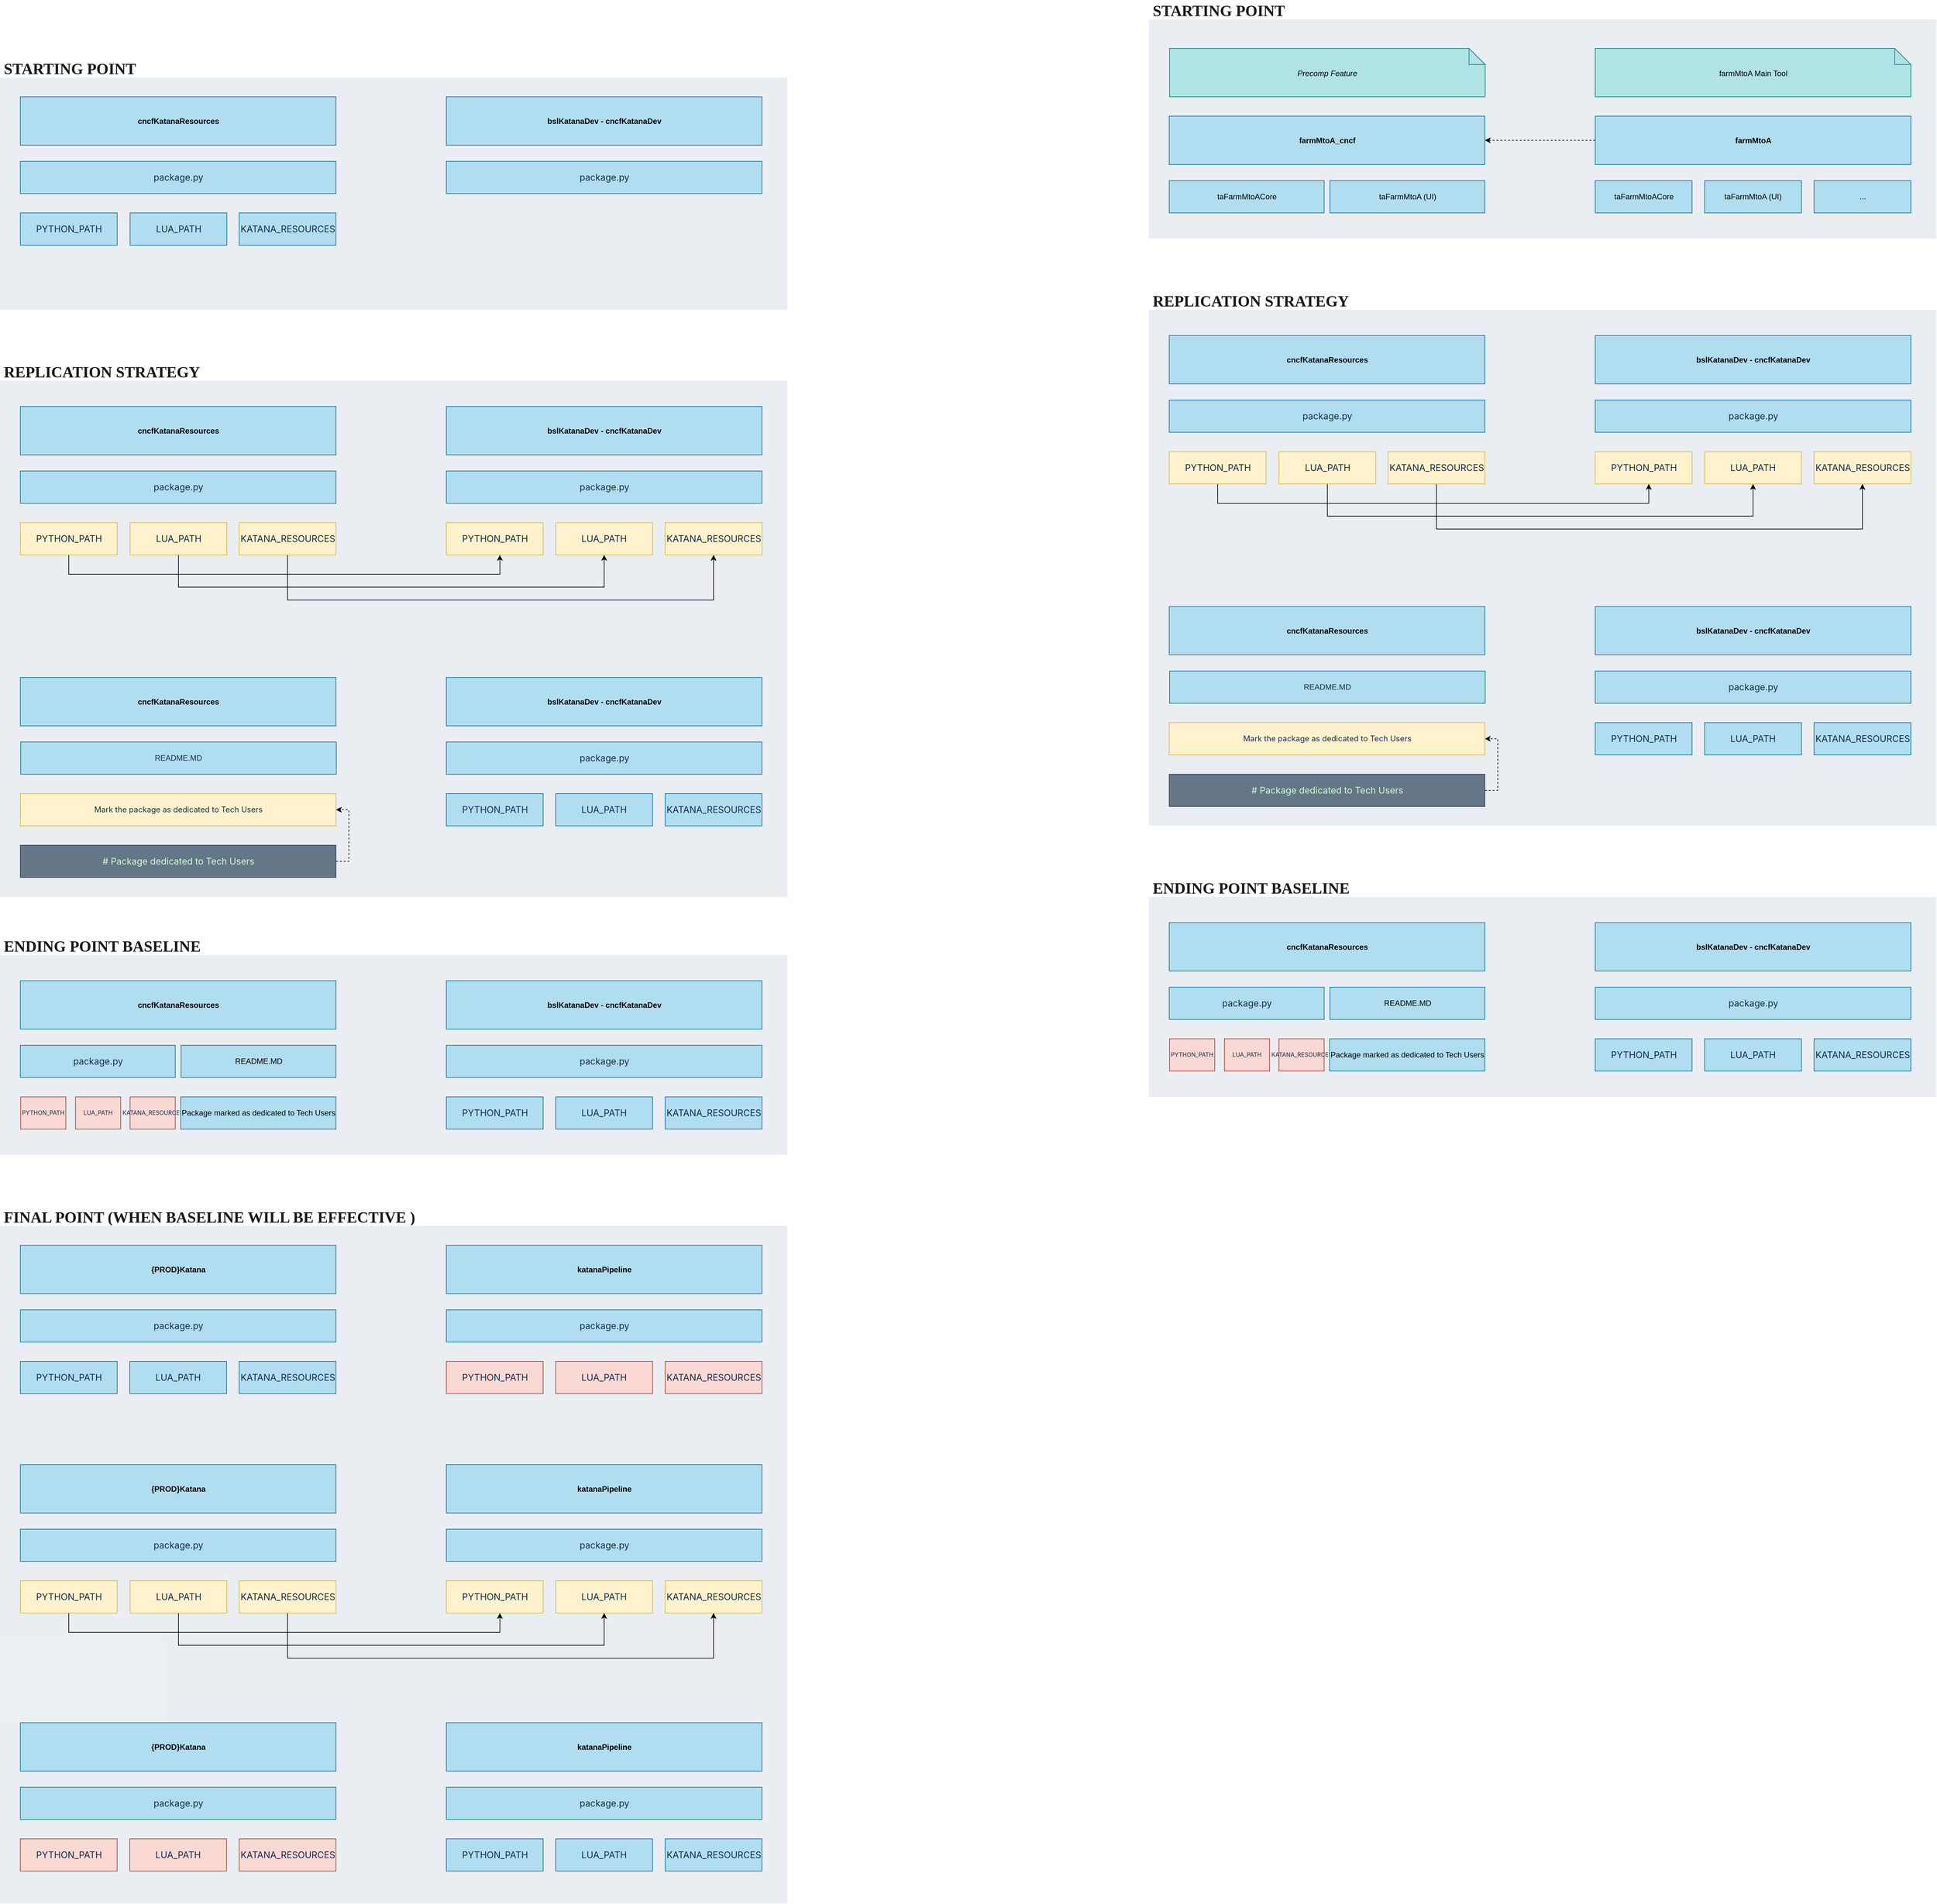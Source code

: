 <mxfile version="20.8.5" type="github">
  <diagram id="WF-Z00BCZS__cMbBrj0d" name="Page-1">
    <mxGraphModel dx="2849" dy="1999" grid="1" gridSize="20" guides="1" tooltips="1" connect="1" arrows="1" fold="1" page="0" pageScale="1" pageWidth="827" pageHeight="1169" math="0" shadow="0">
      <root>
        <mxCell id="0" />
        <mxCell id="1" parent="0" />
        <mxCell id="3W7xU0HrvH_MDlw9Vgf7-48" value="" style="rounded=0;whiteSpace=wrap;html=1;fontFamily=Montserrat;fontSource=https%3A%2F%2Ffonts.googleapis.com%2Fcss%3Ffamily%3DMontserrat;fontSize=24;fillColor=#bac8d3;strokeColor=none;opacity=30;" parent="1" vertex="1">
          <mxGeometry x="-540" y="850" width="1220" height="310" as="geometry" />
        </mxCell>
        <mxCell id="3W7xU0HrvH_MDlw9Vgf7-45" value="" style="rounded=0;whiteSpace=wrap;html=1;fontFamily=Montserrat;fontSource=https%3A%2F%2Ffonts.googleapis.com%2Fcss%3Ffamily%3DMontserrat;fontSize=24;fillColor=#bac8d3;strokeColor=none;opacity=30;" parent="1" vertex="1">
          <mxGeometry x="-540" y="-510" width="1220" height="360" as="geometry" />
        </mxCell>
        <mxCell id="3W7xU0HrvH_MDlw9Vgf7-44" value="" style="rounded=0;whiteSpace=wrap;html=1;fontFamily=Montserrat;fontSource=https%3A%2F%2Ffonts.googleapis.com%2Fcss%3Ffamily%3DMontserrat;fontSize=24;fillColor=#bac8d3;strokeColor=none;opacity=30;" parent="1" vertex="1">
          <mxGeometry x="-540" y="-40" width="1220" height="800" as="geometry" />
        </mxCell>
        <mxCell id="3W7xU0HrvH_MDlw9Vgf7-1" value="cncfKatanaResources" style="rounded=0;whiteSpace=wrap;html=1;fillColor=#b1ddf0;strokeColor=#10739e;fontStyle=1" parent="1" vertex="1">
          <mxGeometry x="-508.5" y="-480" width="489" height="75" as="geometry" />
        </mxCell>
        <mxCell id="3W7xU0HrvH_MDlw9Vgf7-2" value="&lt;span style=&quot;color: rgb(23, 43, 77); font-family: -apple-system, BlinkMacSystemFont, &amp;quot;Segoe UI&amp;quot;, Roboto, Oxygen, Ubuntu, &amp;quot;Fira Sans&amp;quot;, &amp;quot;Droid Sans&amp;quot;, &amp;quot;Helvetica Neue&amp;quot;, sans-serif; font-size: 14px; font-weight: 400; text-align: start;&quot;&gt;PYTHON_PATH&lt;/span&gt;" style="rounded=0;whiteSpace=wrap;html=1;fillColor=#b1ddf0;strokeColor=#10739e;fontStyle=1" parent="1" vertex="1">
          <mxGeometry x="-508.5" y="-300" width="150" height="50" as="geometry" />
        </mxCell>
        <mxCell id="3W7xU0HrvH_MDlw9Vgf7-3" value="&lt;span style=&quot;color: rgb(23, 43, 77); font-family: -apple-system, BlinkMacSystemFont, &amp;quot;Segoe UI&amp;quot;, Roboto, Oxygen, Ubuntu, &amp;quot;Fira Sans&amp;quot;, &amp;quot;Droid Sans&amp;quot;, &amp;quot;Helvetica Neue&amp;quot;, sans-serif; font-size: 14px; text-align: start; font-weight: normal;&quot;&gt;LUA_PATH&lt;/span&gt;" style="rounded=0;whiteSpace=wrap;html=1;fillColor=#b1ddf0;strokeColor=#10739e;fontStyle=1" parent="1" vertex="1">
          <mxGeometry x="-338.5" y="-300" width="150" height="50" as="geometry" />
        </mxCell>
        <mxCell id="3W7xU0HrvH_MDlw9Vgf7-4" value="&lt;span style=&quot;color: rgb(23, 43, 77); font-family: -apple-system, BlinkMacSystemFont, &amp;quot;Segoe UI&amp;quot;, Roboto, Oxygen, Ubuntu, &amp;quot;Fira Sans&amp;quot;, &amp;quot;Droid Sans&amp;quot;, &amp;quot;Helvetica Neue&amp;quot;, sans-serif; font-size: 14px; font-weight: 400; text-align: start;&quot;&gt;KATANA_RESOURCES&lt;/span&gt;" style="rounded=0;whiteSpace=wrap;html=1;fillColor=#b1ddf0;strokeColor=#10739e;fontStyle=1" parent="1" vertex="1">
          <mxGeometry x="-169.5" y="-300" width="150" height="50" as="geometry" />
        </mxCell>
        <mxCell id="3W7xU0HrvH_MDlw9Vgf7-5" value="&lt;span style=&quot;color: rgb(23, 43, 77); font-family: -apple-system, BlinkMacSystemFont, &amp;quot;Segoe UI&amp;quot;, Roboto, Oxygen, Ubuntu, &amp;quot;Fira Sans&amp;quot;, &amp;quot;Droid Sans&amp;quot;, &amp;quot;Helvetica Neue&amp;quot;, sans-serif; font-size: 14px; text-align: start; font-weight: normal;&quot;&gt;package.py&lt;/span&gt;" style="rounded=0;whiteSpace=wrap;html=1;fillColor=#b1ddf0;strokeColor=#10739e;fontStyle=1" parent="1" vertex="1">
          <mxGeometry x="-508.5" y="-380" width="489" height="50" as="geometry" />
        </mxCell>
        <mxCell id="3W7xU0HrvH_MDlw9Vgf7-6" value="cncfKatanaResources" style="rounded=0;whiteSpace=wrap;html=1;fillColor=#b1ddf0;strokeColor=#10739e;fontStyle=1" parent="1" vertex="1">
          <mxGeometry x="-508.5" width="489" height="75" as="geometry" />
        </mxCell>
        <mxCell id="_S-TCjW-wdROF79R5NdA-4" style="edgeStyle=orthogonalEdgeStyle;rounded=0;orthogonalLoop=1;jettySize=auto;html=1;entryX=0.553;entryY=1;entryDx=0;entryDy=0;entryPerimeter=0;" edge="1" parent="1" source="3W7xU0HrvH_MDlw9Vgf7-7" target="_S-TCjW-wdROF79R5NdA-1">
          <mxGeometry relative="1" as="geometry">
            <Array as="points">
              <mxPoint x="-433" y="260" />
              <mxPoint x="235" y="260" />
            </Array>
          </mxGeometry>
        </mxCell>
        <mxCell id="3W7xU0HrvH_MDlw9Vgf7-7" value="&lt;span style=&quot;color: rgb(23, 43, 77); font-family: -apple-system, BlinkMacSystemFont, &amp;quot;Segoe UI&amp;quot;, Roboto, Oxygen, Ubuntu, &amp;quot;Fira Sans&amp;quot;, &amp;quot;Droid Sans&amp;quot;, &amp;quot;Helvetica Neue&amp;quot;, sans-serif; font-size: 14px; font-weight: 400; text-align: start;&quot;&gt;PYTHON_PATH&lt;/span&gt;" style="rounded=0;whiteSpace=wrap;html=1;fillColor=#fff2cc;strokeColor=#d6b656;fontStyle=1" parent="1" vertex="1">
          <mxGeometry x="-508.5" y="180" width="150" height="50" as="geometry" />
        </mxCell>
        <mxCell id="_S-TCjW-wdROF79R5NdA-3" style="edgeStyle=orthogonalEdgeStyle;rounded=0;orthogonalLoop=1;jettySize=auto;html=1;entryX=0.5;entryY=1;entryDx=0;entryDy=0;" edge="1" parent="1" source="3W7xU0HrvH_MDlw9Vgf7-8" target="_S-TCjW-wdROF79R5NdA-2">
          <mxGeometry relative="1" as="geometry">
            <Array as="points">
              <mxPoint x="-263" y="280" />
              <mxPoint x="396" y="280" />
            </Array>
          </mxGeometry>
        </mxCell>
        <mxCell id="3W7xU0HrvH_MDlw9Vgf7-8" value="&lt;span style=&quot;color: rgb(23, 43, 77); font-family: -apple-system, BlinkMacSystemFont, &amp;quot;Segoe UI&amp;quot;, Roboto, Oxygen, Ubuntu, &amp;quot;Fira Sans&amp;quot;, &amp;quot;Droid Sans&amp;quot;, &amp;quot;Helvetica Neue&amp;quot;, sans-serif; font-size: 14px; text-align: start; font-weight: normal;&quot;&gt;LUA_PATH&lt;/span&gt;" style="rounded=0;whiteSpace=wrap;html=1;fillColor=#fff2cc;strokeColor=#d6b656;fontStyle=1" parent="1" vertex="1">
          <mxGeometry x="-338.5" y="180" width="150" height="50" as="geometry" />
        </mxCell>
        <mxCell id="3W7xU0HrvH_MDlw9Vgf7-16" style="edgeStyle=orthogonalEdgeStyle;rounded=0;orthogonalLoop=1;jettySize=auto;html=1;entryX=0.5;entryY=1;entryDx=0;entryDy=0;" parent="1" source="3W7xU0HrvH_MDlw9Vgf7-9" target="3W7xU0HrvH_MDlw9Vgf7-14" edge="1">
          <mxGeometry relative="1" as="geometry">
            <Array as="points">
              <mxPoint x="-94" y="300" />
              <mxPoint x="566" y="300" />
            </Array>
          </mxGeometry>
        </mxCell>
        <mxCell id="3W7xU0HrvH_MDlw9Vgf7-9" value="&lt;span style=&quot;color: rgb(23, 43, 77); font-family: -apple-system, BlinkMacSystemFont, &amp;quot;Segoe UI&amp;quot;, Roboto, Oxygen, Ubuntu, &amp;quot;Fira Sans&amp;quot;, &amp;quot;Droid Sans&amp;quot;, &amp;quot;Helvetica Neue&amp;quot;, sans-serif; font-size: 14px; font-weight: 400; text-align: start;&quot;&gt;KATANA_RESOURCES&lt;/span&gt;" style="rounded=0;whiteSpace=wrap;html=1;fillColor=#fff2cc;strokeColor=#d6b656;fontStyle=1" parent="1" vertex="1">
          <mxGeometry x="-169.5" y="180" width="150" height="50" as="geometry" />
        </mxCell>
        <mxCell id="3W7xU0HrvH_MDlw9Vgf7-10" value="&lt;span style=&quot;color: rgb(23, 43, 77); font-family: -apple-system, BlinkMacSystemFont, &amp;quot;Segoe UI&amp;quot;, Roboto, Oxygen, Ubuntu, &amp;quot;Fira Sans&amp;quot;, &amp;quot;Droid Sans&amp;quot;, &amp;quot;Helvetica Neue&amp;quot;, sans-serif; font-size: 14px; text-align: start; font-weight: normal;&quot;&gt;package.py&lt;/span&gt;" style="rounded=0;whiteSpace=wrap;html=1;fillColor=#b1ddf0;strokeColor=#10739e;fontStyle=1" parent="1" vertex="1">
          <mxGeometry x="-508.5" y="100" width="489" height="50" as="geometry" />
        </mxCell>
        <mxCell id="3W7xU0HrvH_MDlw9Vgf7-11" value="bslKatanaDev - cncfKatanaDev" style="rounded=0;whiteSpace=wrap;html=1;fillColor=#b1ddf0;strokeColor=#10739e;fontStyle=1" parent="1" vertex="1">
          <mxGeometry x="151.5" width="489" height="75" as="geometry" />
        </mxCell>
        <mxCell id="3W7xU0HrvH_MDlw9Vgf7-14" value="&lt;span style=&quot;color: rgb(23, 43, 77); font-family: -apple-system, BlinkMacSystemFont, &amp;quot;Segoe UI&amp;quot;, Roboto, Oxygen, Ubuntu, &amp;quot;Fira Sans&amp;quot;, &amp;quot;Droid Sans&amp;quot;, &amp;quot;Helvetica Neue&amp;quot;, sans-serif; font-size: 14px; font-weight: 400; text-align: start;&quot;&gt;KATANA_RESOURCES&lt;/span&gt;" style="rounded=0;whiteSpace=wrap;html=1;fillColor=#fff2cc;strokeColor=#d6b656;fontStyle=1" parent="1" vertex="1">
          <mxGeometry x="490.5" y="180" width="150" height="50" as="geometry" />
        </mxCell>
        <mxCell id="3W7xU0HrvH_MDlw9Vgf7-15" value="&lt;span style=&quot;color: rgb(23, 43, 77); font-family: -apple-system, BlinkMacSystemFont, &amp;quot;Segoe UI&amp;quot;, Roboto, Oxygen, Ubuntu, &amp;quot;Fira Sans&amp;quot;, &amp;quot;Droid Sans&amp;quot;, &amp;quot;Helvetica Neue&amp;quot;, sans-serif; font-size: 14px; text-align: start; font-weight: normal;&quot;&gt;package.py&lt;/span&gt;" style="rounded=0;whiteSpace=wrap;html=1;fillColor=#b1ddf0;strokeColor=#10739e;fontStyle=1" parent="1" vertex="1">
          <mxGeometry x="151.5" y="100" width="489" height="50" as="geometry" />
        </mxCell>
        <mxCell id="3W7xU0HrvH_MDlw9Vgf7-30" value="cncfKatanaResources" style="rounded=0;whiteSpace=wrap;html=1;fillColor=#b1ddf0;strokeColor=#10739e;fontStyle=1" parent="1" vertex="1">
          <mxGeometry x="-508.5" y="890" width="489" height="75" as="geometry" />
        </mxCell>
        <mxCell id="3W7xU0HrvH_MDlw9Vgf7-35" value="&lt;span style=&quot;color: rgb(23, 43, 77); font-family: -apple-system, BlinkMacSystemFont, &amp;quot;Segoe UI&amp;quot;, Roboto, Oxygen, Ubuntu, &amp;quot;Fira Sans&amp;quot;, &amp;quot;Droid Sans&amp;quot;, &amp;quot;Helvetica Neue&amp;quot;, sans-serif; font-size: 14px; text-align: start; font-weight: normal;&quot;&gt;package.py&lt;/span&gt;" style="rounded=0;whiteSpace=wrap;html=1;fillColor=#b1ddf0;strokeColor=#10739e;fontStyle=1" parent="1" vertex="1">
          <mxGeometry x="-508.5" y="990" width="240" height="50" as="geometry" />
        </mxCell>
        <mxCell id="3W7xU0HrvH_MDlw9Vgf7-36" value="bslKatanaDev - cncfKatanaDev" style="rounded=0;whiteSpace=wrap;html=1;fillColor=#b1ddf0;strokeColor=#10739e;fontStyle=1" parent="1" vertex="1">
          <mxGeometry x="151.5" y="890" width="489" height="75" as="geometry" />
        </mxCell>
        <mxCell id="3W7xU0HrvH_MDlw9Vgf7-43" value="STARTING POINT" style="text;fillColor=none;align=left;verticalAlign=middle;spacingLeft=4;spacingRight=4;overflow=hidden;points=[[0,0.5],[1,0.5]];portConstraint=eastwest;rotatable=0;whiteSpace=wrap;html=1;fontFamily=Montserrat;fontSource=https%3A%2F%2Ffonts.googleapis.com%2Fcss%3Ffamily%3DMontserrat;fontStyle=1;fontSize=24;fontColor=#1A1A1A;" parent="1" vertex="1">
          <mxGeometry x="-540" y="-540" width="320" height="30" as="geometry" />
        </mxCell>
        <mxCell id="3W7xU0HrvH_MDlw9Vgf7-46" value="REPLICATION STRATEGY" style="text;fillColor=none;align=left;verticalAlign=middle;spacingLeft=4;spacingRight=4;overflow=hidden;points=[[0,0.5],[1,0.5]];portConstraint=eastwest;rotatable=0;whiteSpace=wrap;html=1;fontFamily=Montserrat;fontSource=https%3A%2F%2Ffonts.googleapis.com%2Fcss%3Ffamily%3DMontserrat;fontStyle=1;fontSize=24;fontColor=#1A1A1A;" parent="1" vertex="1">
          <mxGeometry x="-540" y="-70" width="320" height="30" as="geometry" />
        </mxCell>
        <mxCell id="3W7xU0HrvH_MDlw9Vgf7-49" value="ENDING POINT BASELINE" style="text;fillColor=none;align=left;verticalAlign=middle;spacingLeft=4;spacingRight=4;overflow=hidden;points=[[0,0.5],[1,0.5]];portConstraint=eastwest;rotatable=0;whiteSpace=wrap;html=1;fontFamily=Montserrat;fontSource=https%3A%2F%2Ffonts.googleapis.com%2Fcss%3Ffamily%3DMontserrat;fontStyle=1;fontSize=24;fontColor=#1A1A1A;" parent="1" vertex="1">
          <mxGeometry x="-540" y="820" width="340" height="30" as="geometry" />
        </mxCell>
        <mxCell id="3W7xU0HrvH_MDlw9Vgf7-50" value="&lt;span style=&quot;color: rgb(23, 43, 77); font-family: -apple-system, BlinkMacSystemFont, &amp;quot;Segoe UI&amp;quot;, Roboto, Oxygen, Ubuntu, &amp;quot;Fira Sans&amp;quot;, &amp;quot;Droid Sans&amp;quot;, &amp;quot;Helvetica Neue&amp;quot;, sans-serif; font-size: 9px; font-weight: 400; text-align: start;&quot;&gt;PYTHON_PATH&lt;/span&gt;" style="rounded=0;whiteSpace=wrap;html=1;fillColor=#fad9d5;strokeColor=#ae4132;fontStyle=1;spacingTop=0;fontSize=9;" parent="1" vertex="1">
          <mxGeometry x="-508" y="1070" width="70" height="50" as="geometry" />
        </mxCell>
        <mxCell id="3W7xU0HrvH_MDlw9Vgf7-51" value="&lt;span style=&quot;color: rgb(23, 43, 77); font-family: -apple-system, BlinkMacSystemFont, &amp;quot;Segoe UI&amp;quot;, Roboto, Oxygen, Ubuntu, &amp;quot;Fira Sans&amp;quot;, &amp;quot;Droid Sans&amp;quot;, &amp;quot;Helvetica Neue&amp;quot;, sans-serif; font-size: 9px; text-align: start; font-weight: normal;&quot;&gt;LUA_PATH&lt;/span&gt;" style="rounded=0;whiteSpace=wrap;html=1;fillColor=#fad9d5;strokeColor=#ae4132;fontStyle=1;spacingTop=0;fontSize=9;" parent="1" vertex="1">
          <mxGeometry x="-423" y="1070" width="70" height="50" as="geometry" />
        </mxCell>
        <mxCell id="3W7xU0HrvH_MDlw9Vgf7-52" value="&lt;span style=&quot;color: rgb(23, 43, 77); font-family: -apple-system, BlinkMacSystemFont, &amp;quot;Segoe UI&amp;quot;, Roboto, Oxygen, Ubuntu, &amp;quot;Fira Sans&amp;quot;, &amp;quot;Droid Sans&amp;quot;, &amp;quot;Helvetica Neue&amp;quot;, sans-serif; font-size: 9px; font-weight: 400; text-align: start;&quot;&gt;KATANA_RESOURCES&lt;/span&gt;" style="rounded=0;whiteSpace=wrap;html=1;fillColor=#fad9d5;strokeColor=#ae4132;fontStyle=1;spacingTop=0;fontSize=9;" parent="1" vertex="1">
          <mxGeometry x="-338.5" y="1070" width="70" height="50" as="geometry" />
        </mxCell>
        <mxCell id="3W7xU0HrvH_MDlw9Vgf7-53" value="bslKatanaDev - cncfKatanaDev" style="rounded=0;whiteSpace=wrap;html=1;fillColor=#b1ddf0;strokeColor=#10739e;fontStyle=1" parent="1" vertex="1">
          <mxGeometry x="151.5" y="-480" width="489" height="75" as="geometry" />
        </mxCell>
        <mxCell id="3W7xU0HrvH_MDlw9Vgf7-55" value="&lt;span style=&quot;color: rgb(23, 43, 77); font-family: -apple-system, BlinkMacSystemFont, &amp;quot;Segoe UI&amp;quot;, Roboto, Oxygen, Ubuntu, &amp;quot;Fira Sans&amp;quot;, &amp;quot;Droid Sans&amp;quot;, &amp;quot;Helvetica Neue&amp;quot;, sans-serif; font-size: 14px; text-align: start; font-weight: normal;&quot;&gt;package.py&lt;/span&gt;" style="rounded=0;whiteSpace=wrap;html=1;fillColor=#b1ddf0;strokeColor=#10739e;fontStyle=1" parent="1" vertex="1">
          <mxGeometry x="151.5" y="-380" width="489" height="50" as="geometry" />
        </mxCell>
        <mxCell id="3W7xU0HrvH_MDlw9Vgf7-64" value="Package marked as dedicated to Tech Users" style="rounded=0;whiteSpace=wrap;html=1;fillColor=#b1ddf0;strokeColor=#10739e;fontStyle=0" parent="1" vertex="1">
          <mxGeometry x="-260" y="1070" width="240.5" height="50" as="geometry" />
        </mxCell>
        <mxCell id="3W7xU0HrvH_MDlw9Vgf7-66" value="cncfKatanaResources" style="rounded=0;whiteSpace=wrap;html=1;fillColor=#b1ddf0;strokeColor=#10739e;fontStyle=1" parent="1" vertex="1">
          <mxGeometry x="-508.5" y="420" width="489" height="75" as="geometry" />
        </mxCell>
        <mxCell id="3W7xU0HrvH_MDlw9Vgf7-71" value="&lt;span style=&quot;color: rgb(23, 43, 77); text-align: start; font-weight: normal;&quot;&gt;&lt;font style=&quot;font-size: 12px;&quot;&gt;README.MD&lt;/font&gt;&lt;/span&gt;" style="rounded=0;whiteSpace=wrap;html=1;fillColor=#b1ddf0;strokeColor=#10739e;fontStyle=1" parent="1" vertex="1">
          <mxGeometry x="-508" y="520" width="489" height="50" as="geometry" />
        </mxCell>
        <mxCell id="3W7xU0HrvH_MDlw9Vgf7-72" value="bslKatanaDev - cncfKatanaDev" style="rounded=0;whiteSpace=wrap;html=1;fillColor=#b1ddf0;strokeColor=#10739e;fontStyle=1" parent="1" vertex="1">
          <mxGeometry x="151.5" y="420" width="489" height="75" as="geometry" />
        </mxCell>
        <mxCell id="3W7xU0HrvH_MDlw9Vgf7-73" value="&lt;span style=&quot;color: rgb(23, 43, 77); font-family: -apple-system, BlinkMacSystemFont, &amp;quot;Segoe UI&amp;quot;, Roboto, Oxygen, Ubuntu, &amp;quot;Fira Sans&amp;quot;, &amp;quot;Droid Sans&amp;quot;, &amp;quot;Helvetica Neue&amp;quot;, sans-serif; font-size: 14px; font-weight: 400; text-align: start;&quot;&gt;KATANA_RESOURCES&lt;/span&gt;" style="rounded=0;whiteSpace=wrap;html=1;fillColor=#b1ddf0;strokeColor=#10739e;fontStyle=1" parent="1" vertex="1">
          <mxGeometry x="490.5" y="600" width="150" height="50" as="geometry" />
        </mxCell>
        <mxCell id="3W7xU0HrvH_MDlw9Vgf7-74" value="&lt;span style=&quot;color: rgb(23, 43, 77); font-family: -apple-system, BlinkMacSystemFont, &amp;quot;Segoe UI&amp;quot;, Roboto, Oxygen, Ubuntu, &amp;quot;Fira Sans&amp;quot;, &amp;quot;Droid Sans&amp;quot;, &amp;quot;Helvetica Neue&amp;quot;, sans-serif; font-size: 14px; text-align: start; font-weight: normal;&quot;&gt;package.py&lt;/span&gt;" style="rounded=0;whiteSpace=wrap;html=1;fillColor=#b1ddf0;strokeColor=#10739e;fontStyle=1" parent="1" vertex="1">
          <mxGeometry x="151.5" y="520" width="489" height="50" as="geometry" />
        </mxCell>
        <mxCell id="_S-TCjW-wdROF79R5NdA-12" style="edgeStyle=orthogonalEdgeStyle;rounded=0;orthogonalLoop=1;jettySize=auto;html=1;entryX=1;entryY=0.5;entryDx=0;entryDy=0;fontSize=9;fontColor=#CCFFCC;exitX=1;exitY=0.5;exitDx=0;exitDy=0;dashed=1;" edge="1" parent="1" source="3W7xU0HrvH_MDlw9Vgf7-75" target="_S-TCjW-wdROF79R5NdA-11">
          <mxGeometry relative="1" as="geometry" />
        </mxCell>
        <mxCell id="3W7xU0HrvH_MDlw9Vgf7-75" value="&lt;span style=&quot;font-family: -apple-system, BlinkMacSystemFont, &amp;quot;Segoe UI&amp;quot;, Roboto, Oxygen, Ubuntu, &amp;quot;Fira Sans&amp;quot;, &amp;quot;Droid Sans&amp;quot;, &amp;quot;Helvetica Neue&amp;quot;, sans-serif; font-size: 14px; text-align: start; font-weight: normal;&quot;&gt;# Package dedicated to Tech Users&lt;/span&gt;" style="rounded=0;whiteSpace=wrap;html=1;fillColor=#647687;strokeColor=#314354;fontStyle=1;fontColor=#CCFFCC;" parent="1" vertex="1">
          <mxGeometry x="-508.5" y="680" width="489" height="50" as="geometry" />
        </mxCell>
        <mxCell id="3W7xU0HrvH_MDlw9Vgf7-84" value="" style="rounded=0;whiteSpace=wrap;html=1;fontFamily=Montserrat;fontSource=https%3A%2F%2Ffonts.googleapis.com%2Fcss%3Ffamily%3DMontserrat;fontSize=24;fillColor=#bac8d3;strokeColor=none;opacity=30;" parent="1" vertex="1">
          <mxGeometry x="-540" y="1270" width="1220" height="1050" as="geometry" />
        </mxCell>
        <mxCell id="3W7xU0HrvH_MDlw9Vgf7-85" value="{PROD}Katana" style="rounded=0;whiteSpace=wrap;html=1;fillColor=#b1ddf0;strokeColor=#10739e;fontStyle=1" parent="1" vertex="1">
          <mxGeometry x="-508.5" y="1640" width="489" height="75" as="geometry" />
        </mxCell>
        <mxCell id="3W7xU0HrvH_MDlw9Vgf7-86" value="&lt;span style=&quot;color: rgb(23, 43, 77); font-family: -apple-system, BlinkMacSystemFont, &amp;quot;Segoe UI&amp;quot;, Roboto, Oxygen, Ubuntu, &amp;quot;Fira Sans&amp;quot;, &amp;quot;Droid Sans&amp;quot;, &amp;quot;Helvetica Neue&amp;quot;, sans-serif; font-size: 14px; text-align: start; font-weight: normal;&quot;&gt;package.py&lt;/span&gt;" style="rounded=0;whiteSpace=wrap;html=1;fillColor=#b1ddf0;strokeColor=#10739e;fontStyle=1" parent="1" vertex="1">
          <mxGeometry x="-508.5" y="1740" width="489" height="50" as="geometry" />
        </mxCell>
        <mxCell id="3W7xU0HrvH_MDlw9Vgf7-87" value="katanaPipeline" style="rounded=0;whiteSpace=wrap;html=1;fillColor=#b1ddf0;strokeColor=#10739e;fontStyle=1" parent="1" vertex="1">
          <mxGeometry x="151.5" y="1640" width="489" height="75" as="geometry" />
        </mxCell>
        <mxCell id="3W7xU0HrvH_MDlw9Vgf7-89" value="&lt;span style=&quot;color: rgb(23, 43, 77); font-family: -apple-system, BlinkMacSystemFont, &amp;quot;Segoe UI&amp;quot;, Roboto, Oxygen, Ubuntu, &amp;quot;Fira Sans&amp;quot;, &amp;quot;Droid Sans&amp;quot;, &amp;quot;Helvetica Neue&amp;quot;, sans-serif; font-size: 14px; text-align: start; font-weight: normal;&quot;&gt;package.py&lt;/span&gt;" style="rounded=0;whiteSpace=wrap;html=1;fillColor=#b1ddf0;strokeColor=#10739e;fontStyle=1" parent="1" vertex="1">
          <mxGeometry x="151.5" y="1740" width="489" height="50" as="geometry" />
        </mxCell>
        <mxCell id="3W7xU0HrvH_MDlw9Vgf7-90" value="FINAL POINT (WHEN BASELINE WILL BE EFFECTIVE )" style="text;fillColor=none;align=left;verticalAlign=middle;spacingLeft=4;spacingRight=4;overflow=hidden;points=[[0,0.5],[1,0.5]];portConstraint=eastwest;rotatable=0;whiteSpace=wrap;html=1;fontFamily=Montserrat;fontSource=https%3A%2F%2Ffonts.googleapis.com%2Fcss%3Ffamily%3DMontserrat;fontStyle=1;fontSize=24;fontColor=#1A1A1A;" parent="1" vertex="1">
          <mxGeometry x="-540" y="1240" width="660" height="30" as="geometry" />
        </mxCell>
        <mxCell id="3W7xU0HrvH_MDlw9Vgf7-99" value="{PROD}Katana" style="rounded=0;whiteSpace=wrap;html=1;fillColor=#b1ddf0;strokeColor=#10739e;fontStyle=1" parent="1" vertex="1">
          <mxGeometry x="-508.5" y="2040" width="489" height="75" as="geometry" />
        </mxCell>
        <mxCell id="3W7xU0HrvH_MDlw9Vgf7-100" value="&lt;span style=&quot;color: rgb(23, 43, 77); font-family: -apple-system, BlinkMacSystemFont, &amp;quot;Segoe UI&amp;quot;, Roboto, Oxygen, Ubuntu, &amp;quot;Fira Sans&amp;quot;, &amp;quot;Droid Sans&amp;quot;, &amp;quot;Helvetica Neue&amp;quot;, sans-serif; font-size: 14px; text-align: start; font-weight: normal;&quot;&gt;package.py&lt;/span&gt;" style="rounded=0;whiteSpace=wrap;html=1;fillColor=#b1ddf0;strokeColor=#10739e;fontStyle=1" parent="1" vertex="1">
          <mxGeometry x="-508.5" y="2140" width="489" height="50" as="geometry" />
        </mxCell>
        <mxCell id="3W7xU0HrvH_MDlw9Vgf7-101" value="katanaPipeline" style="rounded=0;whiteSpace=wrap;html=1;fillColor=#b1ddf0;strokeColor=#10739e;fontStyle=1" parent="1" vertex="1">
          <mxGeometry x="151.5" y="2040" width="489" height="75" as="geometry" />
        </mxCell>
        <mxCell id="3W7xU0HrvH_MDlw9Vgf7-102" value="&lt;span style=&quot;color: rgb(23, 43, 77); font-family: -apple-system, BlinkMacSystemFont, &amp;quot;Segoe UI&amp;quot;, Roboto, Oxygen, Ubuntu, &amp;quot;Fira Sans&amp;quot;, &amp;quot;Droid Sans&amp;quot;, &amp;quot;Helvetica Neue&amp;quot;, sans-serif; font-size: 14px; text-align: start; font-weight: normal;&quot;&gt;package.py&lt;/span&gt;" style="rounded=0;whiteSpace=wrap;html=1;fillColor=#b1ddf0;strokeColor=#10739e;fontStyle=1" parent="1" vertex="1">
          <mxGeometry x="151.5" y="2140" width="489" height="50" as="geometry" />
        </mxCell>
        <mxCell id="3W7xU0HrvH_MDlw9Vgf7-106" value="{PROD}Katana" style="rounded=0;whiteSpace=wrap;html=1;fillColor=#b1ddf0;strokeColor=#10739e;fontStyle=1" parent="1" vertex="1">
          <mxGeometry x="-508.5" y="1300" width="489" height="75" as="geometry" />
        </mxCell>
        <mxCell id="3W7xU0HrvH_MDlw9Vgf7-107" value="&lt;span style=&quot;color: rgb(23, 43, 77); font-family: -apple-system, BlinkMacSystemFont, &amp;quot;Segoe UI&amp;quot;, Roboto, Oxygen, Ubuntu, &amp;quot;Fira Sans&amp;quot;, &amp;quot;Droid Sans&amp;quot;, &amp;quot;Helvetica Neue&amp;quot;, sans-serif; font-size: 14px; text-align: start; font-weight: normal;&quot;&gt;package.py&lt;/span&gt;" style="rounded=0;whiteSpace=wrap;html=1;fillColor=#b1ddf0;strokeColor=#10739e;fontStyle=1" parent="1" vertex="1">
          <mxGeometry x="-508.5" y="1400" width="489" height="50" as="geometry" />
        </mxCell>
        <mxCell id="3W7xU0HrvH_MDlw9Vgf7-108" value="katanaPipeline" style="rounded=0;whiteSpace=wrap;html=1;fillColor=#b1ddf0;strokeColor=#10739e;fontStyle=1" parent="1" vertex="1">
          <mxGeometry x="151.5" y="1300" width="489" height="75" as="geometry" />
        </mxCell>
        <mxCell id="3W7xU0HrvH_MDlw9Vgf7-109" value="&lt;span style=&quot;color: rgb(23, 43, 77); font-family: -apple-system, BlinkMacSystemFont, &amp;quot;Segoe UI&amp;quot;, Roboto, Oxygen, Ubuntu, &amp;quot;Fira Sans&amp;quot;, &amp;quot;Droid Sans&amp;quot;, &amp;quot;Helvetica Neue&amp;quot;, sans-serif; font-size: 14px; text-align: start; font-weight: normal;&quot;&gt;package.py&lt;/span&gt;" style="rounded=0;whiteSpace=wrap;html=1;fillColor=#b1ddf0;strokeColor=#10739e;fontStyle=1" parent="1" vertex="1">
          <mxGeometry x="151.5" y="1400" width="489" height="50" as="geometry" />
        </mxCell>
        <mxCell id="_S-TCjW-wdROF79R5NdA-1" value="&lt;span style=&quot;color: rgb(23, 43, 77); font-family: -apple-system, BlinkMacSystemFont, &amp;quot;Segoe UI&amp;quot;, Roboto, Oxygen, Ubuntu, &amp;quot;Fira Sans&amp;quot;, &amp;quot;Droid Sans&amp;quot;, &amp;quot;Helvetica Neue&amp;quot;, sans-serif; font-size: 14px; font-weight: 400; text-align: start;&quot;&gt;PYTHON_PATH&lt;/span&gt;" style="rounded=0;whiteSpace=wrap;html=1;fillColor=#fff2cc;strokeColor=#d6b656;fontStyle=1" vertex="1" parent="1">
          <mxGeometry x="151.5" y="180" width="150" height="50" as="geometry" />
        </mxCell>
        <mxCell id="_S-TCjW-wdROF79R5NdA-2" value="&lt;span style=&quot;color: rgb(23, 43, 77); font-family: -apple-system, BlinkMacSystemFont, &amp;quot;Segoe UI&amp;quot;, Roboto, Oxygen, Ubuntu, &amp;quot;Fira Sans&amp;quot;, &amp;quot;Droid Sans&amp;quot;, &amp;quot;Helvetica Neue&amp;quot;, sans-serif; font-size: 14px; text-align: start; font-weight: normal;&quot;&gt;LUA_PATH&lt;/span&gt;" style="rounded=0;whiteSpace=wrap;html=1;fillColor=#fff2cc;strokeColor=#d6b656;fontStyle=1" vertex="1" parent="1">
          <mxGeometry x="321" y="180" width="150" height="50" as="geometry" />
        </mxCell>
        <mxCell id="_S-TCjW-wdROF79R5NdA-5" value="&lt;span style=&quot;color: rgb(23, 43, 77); font-family: -apple-system, BlinkMacSystemFont, &amp;quot;Segoe UI&amp;quot;, Roboto, Oxygen, Ubuntu, &amp;quot;Fira Sans&amp;quot;, &amp;quot;Droid Sans&amp;quot;, &amp;quot;Helvetica Neue&amp;quot;, sans-serif; font-size: 14px; font-weight: 400; text-align: start;&quot;&gt;PYTHON_PATH&lt;/span&gt;" style="rounded=0;whiteSpace=wrap;html=1;fillColor=#b1ddf0;strokeColor=#10739e;fontStyle=1" vertex="1" parent="1">
          <mxGeometry x="151.5" y="600" width="150" height="50" as="geometry" />
        </mxCell>
        <mxCell id="_S-TCjW-wdROF79R5NdA-6" value="&lt;span style=&quot;color: rgb(23, 43, 77); font-family: -apple-system, BlinkMacSystemFont, &amp;quot;Segoe UI&amp;quot;, Roboto, Oxygen, Ubuntu, &amp;quot;Fira Sans&amp;quot;, &amp;quot;Droid Sans&amp;quot;, &amp;quot;Helvetica Neue&amp;quot;, sans-serif; font-size: 14px; text-align: start; font-weight: normal;&quot;&gt;LUA_PATH&lt;/span&gt;" style="rounded=0;whiteSpace=wrap;html=1;fillColor=#b1ddf0;strokeColor=#10739e;fontStyle=1" vertex="1" parent="1">
          <mxGeometry x="321" y="600" width="150" height="50" as="geometry" />
        </mxCell>
        <mxCell id="_S-TCjW-wdROF79R5NdA-8" value="&lt;span style=&quot;font-weight: normal;&quot;&gt;README.MD&lt;/span&gt;" style="rounded=0;whiteSpace=wrap;html=1;fillColor=#b1ddf0;strokeColor=#10739e;fontStyle=1" vertex="1" parent="1">
          <mxGeometry x="-259.5" y="990" width="240" height="50" as="geometry" />
        </mxCell>
        <mxCell id="_S-TCjW-wdROF79R5NdA-11" value="&lt;div style=&quot;text-align: start;&quot;&gt;&lt;font style=&quot;font-weight: normal;&quot; face=&quot;-apple-system, BlinkMacSystemFont, Segoe UI, Roboto, Oxygen, Ubuntu, Fira Sans, Droid Sans, Helvetica Neue, sans-serif&quot; color=&quot;#172b4d&quot;&gt;Mark the package as dedicated to Tech Users&lt;/font&gt;&lt;/div&gt;" style="rounded=0;whiteSpace=wrap;html=1;fillColor=#fff2cc;strokeColor=#d6b656;fontStyle=1" vertex="1" parent="1">
          <mxGeometry x="-508.5" y="600" width="489" height="50" as="geometry" />
        </mxCell>
        <mxCell id="_S-TCjW-wdROF79R5NdA-13" value="&lt;span style=&quot;color: rgb(23, 43, 77); font-family: -apple-system, BlinkMacSystemFont, &amp;quot;Segoe UI&amp;quot;, Roboto, Oxygen, Ubuntu, &amp;quot;Fira Sans&amp;quot;, &amp;quot;Droid Sans&amp;quot;, &amp;quot;Helvetica Neue&amp;quot;, sans-serif; font-size: 14px; text-align: start; font-weight: normal;&quot;&gt;package.py&lt;/span&gt;" style="rounded=0;whiteSpace=wrap;html=1;fillColor=#b1ddf0;strokeColor=#10739e;fontStyle=1" vertex="1" parent="1">
          <mxGeometry x="151.5" y="990" width="489" height="50" as="geometry" />
        </mxCell>
        <mxCell id="_S-TCjW-wdROF79R5NdA-14" value="&lt;span style=&quot;color: rgb(23, 43, 77); font-family: -apple-system, BlinkMacSystemFont, &amp;quot;Segoe UI&amp;quot;, Roboto, Oxygen, Ubuntu, &amp;quot;Fira Sans&amp;quot;, &amp;quot;Droid Sans&amp;quot;, &amp;quot;Helvetica Neue&amp;quot;, sans-serif; font-size: 14px; font-weight: 400; text-align: start;&quot;&gt;KATANA_RESOURCES&lt;/span&gt;" style="rounded=0;whiteSpace=wrap;html=1;fillColor=#b1ddf0;strokeColor=#10739e;fontStyle=1" vertex="1" parent="1">
          <mxGeometry x="490.5" y="1070" width="150" height="50" as="geometry" />
        </mxCell>
        <mxCell id="_S-TCjW-wdROF79R5NdA-15" value="&lt;span style=&quot;color: rgb(23, 43, 77); font-family: -apple-system, BlinkMacSystemFont, &amp;quot;Segoe UI&amp;quot;, Roboto, Oxygen, Ubuntu, &amp;quot;Fira Sans&amp;quot;, &amp;quot;Droid Sans&amp;quot;, &amp;quot;Helvetica Neue&amp;quot;, sans-serif; font-size: 14px; font-weight: 400; text-align: start;&quot;&gt;PYTHON_PATH&lt;/span&gt;" style="rounded=0;whiteSpace=wrap;html=1;fillColor=#b1ddf0;strokeColor=#10739e;fontStyle=1" vertex="1" parent="1">
          <mxGeometry x="151.5" y="1070" width="150" height="50" as="geometry" />
        </mxCell>
        <mxCell id="_S-TCjW-wdROF79R5NdA-16" value="&lt;span style=&quot;color: rgb(23, 43, 77); font-family: -apple-system, BlinkMacSystemFont, &amp;quot;Segoe UI&amp;quot;, Roboto, Oxygen, Ubuntu, &amp;quot;Fira Sans&amp;quot;, &amp;quot;Droid Sans&amp;quot;, &amp;quot;Helvetica Neue&amp;quot;, sans-serif; font-size: 14px; text-align: start; font-weight: normal;&quot;&gt;LUA_PATH&lt;/span&gt;" style="rounded=0;whiteSpace=wrap;html=1;fillColor=#b1ddf0;strokeColor=#10739e;fontStyle=1" vertex="1" parent="1">
          <mxGeometry x="321" y="1070" width="150" height="50" as="geometry" />
        </mxCell>
        <mxCell id="_S-TCjW-wdROF79R5NdA-17" value="&lt;span style=&quot;color: rgb(23, 43, 77); font-family: -apple-system, BlinkMacSystemFont, &amp;quot;Segoe UI&amp;quot;, Roboto, Oxygen, Ubuntu, &amp;quot;Fira Sans&amp;quot;, &amp;quot;Droid Sans&amp;quot;, &amp;quot;Helvetica Neue&amp;quot;, sans-serif; font-size: 14px; font-weight: 400; text-align: start;&quot;&gt;KATANA_RESOURCES&lt;/span&gt;" style="rounded=0;whiteSpace=wrap;html=1;fillColor=#fad9d5;strokeColor=#ae4132;fontStyle=1" vertex="1" parent="1">
          <mxGeometry x="490.5" y="1480" width="150" height="50" as="geometry" />
        </mxCell>
        <mxCell id="_S-TCjW-wdROF79R5NdA-18" value="&lt;span style=&quot;color: rgb(23, 43, 77); font-family: -apple-system, BlinkMacSystemFont, &amp;quot;Segoe UI&amp;quot;, Roboto, Oxygen, Ubuntu, &amp;quot;Fira Sans&amp;quot;, &amp;quot;Droid Sans&amp;quot;, &amp;quot;Helvetica Neue&amp;quot;, sans-serif; font-size: 14px; font-weight: 400; text-align: start;&quot;&gt;PYTHON_PATH&lt;/span&gt;" style="rounded=0;whiteSpace=wrap;html=1;fillColor=#fad9d5;strokeColor=#ae4132;fontStyle=1" vertex="1" parent="1">
          <mxGeometry x="151.5" y="1480" width="150" height="50" as="geometry" />
        </mxCell>
        <mxCell id="_S-TCjW-wdROF79R5NdA-19" value="&lt;span style=&quot;color: rgb(23, 43, 77); font-family: -apple-system, BlinkMacSystemFont, &amp;quot;Segoe UI&amp;quot;, Roboto, Oxygen, Ubuntu, &amp;quot;Fira Sans&amp;quot;, &amp;quot;Droid Sans&amp;quot;, &amp;quot;Helvetica Neue&amp;quot;, sans-serif; font-size: 14px; text-align: start; font-weight: normal;&quot;&gt;LUA_PATH&lt;/span&gt;" style="rounded=0;whiteSpace=wrap;html=1;fillColor=#fad9d5;strokeColor=#ae4132;fontStyle=1" vertex="1" parent="1">
          <mxGeometry x="321" y="1480" width="150" height="50" as="geometry" />
        </mxCell>
        <mxCell id="_S-TCjW-wdROF79R5NdA-20" value="&lt;span style=&quot;color: rgb(23, 43, 77); font-family: -apple-system, BlinkMacSystemFont, &amp;quot;Segoe UI&amp;quot;, Roboto, Oxygen, Ubuntu, &amp;quot;Fira Sans&amp;quot;, &amp;quot;Droid Sans&amp;quot;, &amp;quot;Helvetica Neue&amp;quot;, sans-serif; font-size: 14px; font-weight: 400; text-align: start;&quot;&gt;KATANA_RESOURCES&lt;/span&gt;" style="rounded=0;whiteSpace=wrap;html=1;fillColor=#b1ddf0;strokeColor=#10739e;fontStyle=1" vertex="1" parent="1">
          <mxGeometry x="-169.5" y="1480" width="150" height="50" as="geometry" />
        </mxCell>
        <mxCell id="_S-TCjW-wdROF79R5NdA-21" value="&lt;span style=&quot;color: rgb(23, 43, 77); font-family: -apple-system, BlinkMacSystemFont, &amp;quot;Segoe UI&amp;quot;, Roboto, Oxygen, Ubuntu, &amp;quot;Fira Sans&amp;quot;, &amp;quot;Droid Sans&amp;quot;, &amp;quot;Helvetica Neue&amp;quot;, sans-serif; font-size: 14px; font-weight: 400; text-align: start;&quot;&gt;PYTHON_PATH&lt;/span&gt;" style="rounded=0;whiteSpace=wrap;html=1;fillColor=#b1ddf0;strokeColor=#10739e;fontStyle=1" vertex="1" parent="1">
          <mxGeometry x="-508.5" y="1480" width="150" height="50" as="geometry" />
        </mxCell>
        <mxCell id="_S-TCjW-wdROF79R5NdA-22" value="&lt;span style=&quot;color: rgb(23, 43, 77); font-family: -apple-system, BlinkMacSystemFont, &amp;quot;Segoe UI&amp;quot;, Roboto, Oxygen, Ubuntu, &amp;quot;Fira Sans&amp;quot;, &amp;quot;Droid Sans&amp;quot;, &amp;quot;Helvetica Neue&amp;quot;, sans-serif; font-size: 14px; text-align: start; font-weight: normal;&quot;&gt;LUA_PATH&lt;/span&gt;" style="rounded=0;whiteSpace=wrap;html=1;fillColor=#b1ddf0;strokeColor=#10739e;fontStyle=1" vertex="1" parent="1">
          <mxGeometry x="-339" y="1480" width="150" height="50" as="geometry" />
        </mxCell>
        <mxCell id="_S-TCjW-wdROF79R5NdA-23" style="edgeStyle=orthogonalEdgeStyle;rounded=0;orthogonalLoop=1;jettySize=auto;html=1;entryX=0.553;entryY=1;entryDx=0;entryDy=0;entryPerimeter=0;" edge="1" parent="1" source="_S-TCjW-wdROF79R5NdA-24" target="_S-TCjW-wdROF79R5NdA-30">
          <mxGeometry relative="1" as="geometry">
            <Array as="points">
              <mxPoint x="-433" y="1900" />
              <mxPoint x="235" y="1900" />
            </Array>
          </mxGeometry>
        </mxCell>
        <mxCell id="_S-TCjW-wdROF79R5NdA-24" value="&lt;span style=&quot;color: rgb(23, 43, 77); font-family: -apple-system, BlinkMacSystemFont, &amp;quot;Segoe UI&amp;quot;, Roboto, Oxygen, Ubuntu, &amp;quot;Fira Sans&amp;quot;, &amp;quot;Droid Sans&amp;quot;, &amp;quot;Helvetica Neue&amp;quot;, sans-serif; font-size: 14px; font-weight: 400; text-align: start;&quot;&gt;PYTHON_PATH&lt;/span&gt;" style="rounded=0;whiteSpace=wrap;html=1;fillColor=#fff2cc;strokeColor=#d6b656;fontStyle=1" vertex="1" parent="1">
          <mxGeometry x="-508.5" y="1820" width="150" height="50" as="geometry" />
        </mxCell>
        <mxCell id="_S-TCjW-wdROF79R5NdA-25" style="edgeStyle=orthogonalEdgeStyle;rounded=0;orthogonalLoop=1;jettySize=auto;html=1;entryX=0.5;entryY=1;entryDx=0;entryDy=0;" edge="1" parent="1" source="_S-TCjW-wdROF79R5NdA-26" target="_S-TCjW-wdROF79R5NdA-31">
          <mxGeometry relative="1" as="geometry">
            <Array as="points">
              <mxPoint x="-263" y="1920" />
              <mxPoint x="396" y="1920" />
            </Array>
          </mxGeometry>
        </mxCell>
        <mxCell id="_S-TCjW-wdROF79R5NdA-26" value="&lt;span style=&quot;color: rgb(23, 43, 77); font-family: -apple-system, BlinkMacSystemFont, &amp;quot;Segoe UI&amp;quot;, Roboto, Oxygen, Ubuntu, &amp;quot;Fira Sans&amp;quot;, &amp;quot;Droid Sans&amp;quot;, &amp;quot;Helvetica Neue&amp;quot;, sans-serif; font-size: 14px; text-align: start; font-weight: normal;&quot;&gt;LUA_PATH&lt;/span&gt;" style="rounded=0;whiteSpace=wrap;html=1;fillColor=#fff2cc;strokeColor=#d6b656;fontStyle=1" vertex="1" parent="1">
          <mxGeometry x="-338.5" y="1820" width="150" height="50" as="geometry" />
        </mxCell>
        <mxCell id="_S-TCjW-wdROF79R5NdA-27" style="edgeStyle=orthogonalEdgeStyle;rounded=0;orthogonalLoop=1;jettySize=auto;html=1;entryX=0.5;entryY=1;entryDx=0;entryDy=0;" edge="1" parent="1" source="_S-TCjW-wdROF79R5NdA-28" target="_S-TCjW-wdROF79R5NdA-29">
          <mxGeometry relative="1" as="geometry">
            <Array as="points">
              <mxPoint x="-94" y="1940" />
              <mxPoint x="566" y="1940" />
            </Array>
          </mxGeometry>
        </mxCell>
        <mxCell id="_S-TCjW-wdROF79R5NdA-28" value="&lt;span style=&quot;color: rgb(23, 43, 77); font-family: -apple-system, BlinkMacSystemFont, &amp;quot;Segoe UI&amp;quot;, Roboto, Oxygen, Ubuntu, &amp;quot;Fira Sans&amp;quot;, &amp;quot;Droid Sans&amp;quot;, &amp;quot;Helvetica Neue&amp;quot;, sans-serif; font-size: 14px; font-weight: 400; text-align: start;&quot;&gt;KATANA_RESOURCES&lt;/span&gt;" style="rounded=0;whiteSpace=wrap;html=1;fillColor=#fff2cc;strokeColor=#d6b656;fontStyle=1" vertex="1" parent="1">
          <mxGeometry x="-169.5" y="1820" width="150" height="50" as="geometry" />
        </mxCell>
        <mxCell id="_S-TCjW-wdROF79R5NdA-29" value="&lt;span style=&quot;color: rgb(23, 43, 77); font-family: -apple-system, BlinkMacSystemFont, &amp;quot;Segoe UI&amp;quot;, Roboto, Oxygen, Ubuntu, &amp;quot;Fira Sans&amp;quot;, &amp;quot;Droid Sans&amp;quot;, &amp;quot;Helvetica Neue&amp;quot;, sans-serif; font-size: 14px; font-weight: 400; text-align: start;&quot;&gt;KATANA_RESOURCES&lt;/span&gt;" style="rounded=0;whiteSpace=wrap;html=1;fillColor=#fff2cc;strokeColor=#d6b656;fontStyle=1" vertex="1" parent="1">
          <mxGeometry x="490.5" y="1820" width="150" height="50" as="geometry" />
        </mxCell>
        <mxCell id="_S-TCjW-wdROF79R5NdA-30" value="&lt;span style=&quot;color: rgb(23, 43, 77); font-family: -apple-system, BlinkMacSystemFont, &amp;quot;Segoe UI&amp;quot;, Roboto, Oxygen, Ubuntu, &amp;quot;Fira Sans&amp;quot;, &amp;quot;Droid Sans&amp;quot;, &amp;quot;Helvetica Neue&amp;quot;, sans-serif; font-size: 14px; font-weight: 400; text-align: start;&quot;&gt;PYTHON_PATH&lt;/span&gt;" style="rounded=0;whiteSpace=wrap;html=1;fillColor=#fff2cc;strokeColor=#d6b656;fontStyle=1" vertex="1" parent="1">
          <mxGeometry x="151.5" y="1820" width="150" height="50" as="geometry" />
        </mxCell>
        <mxCell id="_S-TCjW-wdROF79R5NdA-31" value="&lt;span style=&quot;color: rgb(23, 43, 77); font-family: -apple-system, BlinkMacSystemFont, &amp;quot;Segoe UI&amp;quot;, Roboto, Oxygen, Ubuntu, &amp;quot;Fira Sans&amp;quot;, &amp;quot;Droid Sans&amp;quot;, &amp;quot;Helvetica Neue&amp;quot;, sans-serif; font-size: 14px; text-align: start; font-weight: normal;&quot;&gt;LUA_PATH&lt;/span&gt;" style="rounded=0;whiteSpace=wrap;html=1;fillColor=#fff2cc;strokeColor=#d6b656;fontStyle=1" vertex="1" parent="1">
          <mxGeometry x="321" y="1820" width="150" height="50" as="geometry" />
        </mxCell>
        <mxCell id="_S-TCjW-wdROF79R5NdA-32" value="&lt;span style=&quot;color: rgb(23, 43, 77); font-family: -apple-system, BlinkMacSystemFont, &amp;quot;Segoe UI&amp;quot;, Roboto, Oxygen, Ubuntu, &amp;quot;Fira Sans&amp;quot;, &amp;quot;Droid Sans&amp;quot;, &amp;quot;Helvetica Neue&amp;quot;, sans-serif; font-size: 14px; font-weight: 400; text-align: start;&quot;&gt;KATANA_RESOURCES&lt;/span&gt;" style="rounded=0;whiteSpace=wrap;html=1;fillColor=#b1ddf0;strokeColor=#10739e;fontStyle=1" vertex="1" parent="1">
          <mxGeometry x="490.5" y="2220" width="150" height="50" as="geometry" />
        </mxCell>
        <mxCell id="_S-TCjW-wdROF79R5NdA-33" value="&lt;span style=&quot;color: rgb(23, 43, 77); font-family: -apple-system, BlinkMacSystemFont, &amp;quot;Segoe UI&amp;quot;, Roboto, Oxygen, Ubuntu, &amp;quot;Fira Sans&amp;quot;, &amp;quot;Droid Sans&amp;quot;, &amp;quot;Helvetica Neue&amp;quot;, sans-serif; font-size: 14px; font-weight: 400; text-align: start;&quot;&gt;PYTHON_PATH&lt;/span&gt;" style="rounded=0;whiteSpace=wrap;html=1;fillColor=#b1ddf0;strokeColor=#10739e;fontStyle=1" vertex="1" parent="1">
          <mxGeometry x="151.5" y="2220" width="150" height="50" as="geometry" />
        </mxCell>
        <mxCell id="_S-TCjW-wdROF79R5NdA-34" value="&lt;span style=&quot;color: rgb(23, 43, 77); font-family: -apple-system, BlinkMacSystemFont, &amp;quot;Segoe UI&amp;quot;, Roboto, Oxygen, Ubuntu, &amp;quot;Fira Sans&amp;quot;, &amp;quot;Droid Sans&amp;quot;, &amp;quot;Helvetica Neue&amp;quot;, sans-serif; font-size: 14px; text-align: start; font-weight: normal;&quot;&gt;LUA_PATH&lt;/span&gt;" style="rounded=0;whiteSpace=wrap;html=1;fillColor=#b1ddf0;strokeColor=#10739e;fontStyle=1" vertex="1" parent="1">
          <mxGeometry x="321" y="2220" width="150" height="50" as="geometry" />
        </mxCell>
        <mxCell id="_S-TCjW-wdROF79R5NdA-35" value="&lt;span style=&quot;color: rgb(23, 43, 77); font-family: -apple-system, BlinkMacSystemFont, &amp;quot;Segoe UI&amp;quot;, Roboto, Oxygen, Ubuntu, &amp;quot;Fira Sans&amp;quot;, &amp;quot;Droid Sans&amp;quot;, &amp;quot;Helvetica Neue&amp;quot;, sans-serif; font-size: 14px; font-weight: 400; text-align: start;&quot;&gt;KATANA_RESOURCES&lt;/span&gt;" style="rounded=0;whiteSpace=wrap;html=1;fillColor=#fad9d5;strokeColor=#ae4132;fontStyle=1" vertex="1" parent="1">
          <mxGeometry x="-169.5" y="2220" width="150" height="50" as="geometry" />
        </mxCell>
        <mxCell id="_S-TCjW-wdROF79R5NdA-36" value="&lt;span style=&quot;color: rgb(23, 43, 77); font-family: -apple-system, BlinkMacSystemFont, &amp;quot;Segoe UI&amp;quot;, Roboto, Oxygen, Ubuntu, &amp;quot;Fira Sans&amp;quot;, &amp;quot;Droid Sans&amp;quot;, &amp;quot;Helvetica Neue&amp;quot;, sans-serif; font-size: 14px; font-weight: 400; text-align: start;&quot;&gt;PYTHON_PATH&lt;/span&gt;" style="rounded=0;whiteSpace=wrap;html=1;fillColor=#fad9d5;strokeColor=#ae4132;fontStyle=1" vertex="1" parent="1">
          <mxGeometry x="-508.5" y="2220" width="150" height="50" as="geometry" />
        </mxCell>
        <mxCell id="_S-TCjW-wdROF79R5NdA-37" value="&lt;span style=&quot;color: rgb(23, 43, 77); font-family: -apple-system, BlinkMacSystemFont, &amp;quot;Segoe UI&amp;quot;, Roboto, Oxygen, Ubuntu, &amp;quot;Fira Sans&amp;quot;, &amp;quot;Droid Sans&amp;quot;, &amp;quot;Helvetica Neue&amp;quot;, sans-serif; font-size: 14px; text-align: start; font-weight: normal;&quot;&gt;LUA_PATH&lt;/span&gt;" style="rounded=0;whiteSpace=wrap;html=1;fillColor=#fad9d5;strokeColor=#ae4132;fontStyle=1" vertex="1" parent="1">
          <mxGeometry x="-339" y="2220" width="150" height="50" as="geometry" />
        </mxCell>
        <mxCell id="_S-TCjW-wdROF79R5NdA-86" value="" style="rounded=0;whiteSpace=wrap;html=1;fontFamily=Montserrat;fontSource=https%3A%2F%2Ffonts.googleapis.com%2Fcss%3Ffamily%3DMontserrat;fontSize=24;fillColor=#bac8d3;strokeColor=none;opacity=30;" vertex="1" parent="1">
          <mxGeometry x="1240" y="760" width="1220" height="310" as="geometry" />
        </mxCell>
        <mxCell id="_S-TCjW-wdROF79R5NdA-87" value="" style="rounded=0;whiteSpace=wrap;html=1;fontFamily=Montserrat;fontSource=https%3A%2F%2Ffonts.googleapis.com%2Fcss%3Ffamily%3DMontserrat;fontSize=24;fillColor=#bac8d3;strokeColor=none;opacity=30;" vertex="1" parent="1">
          <mxGeometry x="1240" y="-600" width="1220" height="340" as="geometry" />
        </mxCell>
        <mxCell id="_S-TCjW-wdROF79R5NdA-88" value="" style="rounded=0;whiteSpace=wrap;html=1;fontFamily=Montserrat;fontSource=https%3A%2F%2Ffonts.googleapis.com%2Fcss%3Ffamily%3DMontserrat;fontSize=24;fillColor=#bac8d3;strokeColor=none;opacity=30;" vertex="1" parent="1">
          <mxGeometry x="1240" y="-150" width="1220" height="800" as="geometry" />
        </mxCell>
        <mxCell id="_S-TCjW-wdROF79R5NdA-89" value="farmMtoA_cncf" style="rounded=0;whiteSpace=wrap;html=1;fillColor=#b1ddf0;strokeColor=#10739e;fontStyle=1" vertex="1" parent="1">
          <mxGeometry x="1271.5" y="-450" width="489" height="75" as="geometry" />
        </mxCell>
        <mxCell id="_S-TCjW-wdROF79R5NdA-94" value="cncfKatanaResources" style="rounded=0;whiteSpace=wrap;html=1;fillColor=#b1ddf0;strokeColor=#10739e;fontStyle=1" vertex="1" parent="1">
          <mxGeometry x="1271.5" y="-110" width="489" height="75" as="geometry" />
        </mxCell>
        <mxCell id="_S-TCjW-wdROF79R5NdA-95" style="edgeStyle=orthogonalEdgeStyle;rounded=0;orthogonalLoop=1;jettySize=auto;html=1;entryX=0.553;entryY=1;entryDx=0;entryDy=0;entryPerimeter=0;" edge="1" parent="1" source="_S-TCjW-wdROF79R5NdA-96" target="_S-TCjW-wdROF79R5NdA-124">
          <mxGeometry relative="1" as="geometry">
            <Array as="points">
              <mxPoint x="1347" y="150" />
              <mxPoint x="2015" y="150" />
            </Array>
          </mxGeometry>
        </mxCell>
        <mxCell id="_S-TCjW-wdROF79R5NdA-96" value="&lt;span style=&quot;color: rgb(23, 43, 77); font-family: -apple-system, BlinkMacSystemFont, &amp;quot;Segoe UI&amp;quot;, Roboto, Oxygen, Ubuntu, &amp;quot;Fira Sans&amp;quot;, &amp;quot;Droid Sans&amp;quot;, &amp;quot;Helvetica Neue&amp;quot;, sans-serif; font-size: 14px; font-weight: 400; text-align: start;&quot;&gt;PYTHON_PATH&lt;/span&gt;" style="rounded=0;whiteSpace=wrap;html=1;fillColor=#fff2cc;strokeColor=#d6b656;fontStyle=1" vertex="1" parent="1">
          <mxGeometry x="1271.5" y="70" width="150" height="50" as="geometry" />
        </mxCell>
        <mxCell id="_S-TCjW-wdROF79R5NdA-97" style="edgeStyle=orthogonalEdgeStyle;rounded=0;orthogonalLoop=1;jettySize=auto;html=1;entryX=0.5;entryY=1;entryDx=0;entryDy=0;" edge="1" parent="1" source="_S-TCjW-wdROF79R5NdA-98" target="_S-TCjW-wdROF79R5NdA-125">
          <mxGeometry relative="1" as="geometry">
            <Array as="points">
              <mxPoint x="1517" y="170" />
              <mxPoint x="2176" y="170" />
            </Array>
          </mxGeometry>
        </mxCell>
        <mxCell id="_S-TCjW-wdROF79R5NdA-98" value="&lt;span style=&quot;color: rgb(23, 43, 77); font-family: -apple-system, BlinkMacSystemFont, &amp;quot;Segoe UI&amp;quot;, Roboto, Oxygen, Ubuntu, &amp;quot;Fira Sans&amp;quot;, &amp;quot;Droid Sans&amp;quot;, &amp;quot;Helvetica Neue&amp;quot;, sans-serif; font-size: 14px; text-align: start; font-weight: normal;&quot;&gt;LUA_PATH&lt;/span&gt;" style="rounded=0;whiteSpace=wrap;html=1;fillColor=#fff2cc;strokeColor=#d6b656;fontStyle=1" vertex="1" parent="1">
          <mxGeometry x="1441.5" y="70" width="150" height="50" as="geometry" />
        </mxCell>
        <mxCell id="_S-TCjW-wdROF79R5NdA-99" style="edgeStyle=orthogonalEdgeStyle;rounded=0;orthogonalLoop=1;jettySize=auto;html=1;entryX=0.5;entryY=1;entryDx=0;entryDy=0;" edge="1" parent="1" source="_S-TCjW-wdROF79R5NdA-100" target="_S-TCjW-wdROF79R5NdA-103">
          <mxGeometry relative="1" as="geometry">
            <Array as="points">
              <mxPoint x="1686" y="190" />
              <mxPoint x="2346" y="190" />
            </Array>
          </mxGeometry>
        </mxCell>
        <mxCell id="_S-TCjW-wdROF79R5NdA-100" value="&lt;span style=&quot;color: rgb(23, 43, 77); font-family: -apple-system, BlinkMacSystemFont, &amp;quot;Segoe UI&amp;quot;, Roboto, Oxygen, Ubuntu, &amp;quot;Fira Sans&amp;quot;, &amp;quot;Droid Sans&amp;quot;, &amp;quot;Helvetica Neue&amp;quot;, sans-serif; font-size: 14px; font-weight: 400; text-align: start;&quot;&gt;KATANA_RESOURCES&lt;/span&gt;" style="rounded=0;whiteSpace=wrap;html=1;fillColor=#fff2cc;strokeColor=#d6b656;fontStyle=1" vertex="1" parent="1">
          <mxGeometry x="1610.5" y="70" width="150" height="50" as="geometry" />
        </mxCell>
        <mxCell id="_S-TCjW-wdROF79R5NdA-101" value="&lt;span style=&quot;color: rgb(23, 43, 77); font-family: -apple-system, BlinkMacSystemFont, &amp;quot;Segoe UI&amp;quot;, Roboto, Oxygen, Ubuntu, &amp;quot;Fira Sans&amp;quot;, &amp;quot;Droid Sans&amp;quot;, &amp;quot;Helvetica Neue&amp;quot;, sans-serif; font-size: 14px; text-align: start; font-weight: normal;&quot;&gt;package.py&lt;/span&gt;" style="rounded=0;whiteSpace=wrap;html=1;fillColor=#b1ddf0;strokeColor=#10739e;fontStyle=1" vertex="1" parent="1">
          <mxGeometry x="1271.5" y="-10" width="489" height="50" as="geometry" />
        </mxCell>
        <mxCell id="_S-TCjW-wdROF79R5NdA-102" value="bslKatanaDev - cncfKatanaDev" style="rounded=0;whiteSpace=wrap;html=1;fillColor=#b1ddf0;strokeColor=#10739e;fontStyle=1" vertex="1" parent="1">
          <mxGeometry x="1931.5" y="-110" width="489" height="75" as="geometry" />
        </mxCell>
        <mxCell id="_S-TCjW-wdROF79R5NdA-103" value="&lt;span style=&quot;color: rgb(23, 43, 77); font-family: -apple-system, BlinkMacSystemFont, &amp;quot;Segoe UI&amp;quot;, Roboto, Oxygen, Ubuntu, &amp;quot;Fira Sans&amp;quot;, &amp;quot;Droid Sans&amp;quot;, &amp;quot;Helvetica Neue&amp;quot;, sans-serif; font-size: 14px; font-weight: 400; text-align: start;&quot;&gt;KATANA_RESOURCES&lt;/span&gt;" style="rounded=0;whiteSpace=wrap;html=1;fillColor=#fff2cc;strokeColor=#d6b656;fontStyle=1" vertex="1" parent="1">
          <mxGeometry x="2270.5" y="70" width="150" height="50" as="geometry" />
        </mxCell>
        <mxCell id="_S-TCjW-wdROF79R5NdA-104" value="&lt;span style=&quot;color: rgb(23, 43, 77); font-family: -apple-system, BlinkMacSystemFont, &amp;quot;Segoe UI&amp;quot;, Roboto, Oxygen, Ubuntu, &amp;quot;Fira Sans&amp;quot;, &amp;quot;Droid Sans&amp;quot;, &amp;quot;Helvetica Neue&amp;quot;, sans-serif; font-size: 14px; text-align: start; font-weight: normal;&quot;&gt;package.py&lt;/span&gt;" style="rounded=0;whiteSpace=wrap;html=1;fillColor=#b1ddf0;strokeColor=#10739e;fontStyle=1" vertex="1" parent="1">
          <mxGeometry x="1931.5" y="-10" width="489" height="50" as="geometry" />
        </mxCell>
        <mxCell id="_S-TCjW-wdROF79R5NdA-105" value="cncfKatanaResources" style="rounded=0;whiteSpace=wrap;html=1;fillColor=#b1ddf0;strokeColor=#10739e;fontStyle=1" vertex="1" parent="1">
          <mxGeometry x="1271.5" y="800" width="489" height="75" as="geometry" />
        </mxCell>
        <mxCell id="_S-TCjW-wdROF79R5NdA-106" value="&lt;span style=&quot;color: rgb(23, 43, 77); font-family: -apple-system, BlinkMacSystemFont, &amp;quot;Segoe UI&amp;quot;, Roboto, Oxygen, Ubuntu, &amp;quot;Fira Sans&amp;quot;, &amp;quot;Droid Sans&amp;quot;, &amp;quot;Helvetica Neue&amp;quot;, sans-serif; font-size: 14px; text-align: start; font-weight: normal;&quot;&gt;package.py&lt;/span&gt;" style="rounded=0;whiteSpace=wrap;html=1;fillColor=#b1ddf0;strokeColor=#10739e;fontStyle=1" vertex="1" parent="1">
          <mxGeometry x="1271.5" y="900" width="240" height="50" as="geometry" />
        </mxCell>
        <mxCell id="_S-TCjW-wdROF79R5NdA-107" value="bslKatanaDev - cncfKatanaDev" style="rounded=0;whiteSpace=wrap;html=1;fillColor=#b1ddf0;strokeColor=#10739e;fontStyle=1" vertex="1" parent="1">
          <mxGeometry x="1931.5" y="800" width="489" height="75" as="geometry" />
        </mxCell>
        <mxCell id="_S-TCjW-wdROF79R5NdA-108" value="STARTING POINT" style="text;fillColor=none;align=left;verticalAlign=middle;spacingLeft=4;spacingRight=4;overflow=hidden;points=[[0,0.5],[1,0.5]];portConstraint=eastwest;rotatable=0;whiteSpace=wrap;html=1;fontFamily=Montserrat;fontSource=https%3A%2F%2Ffonts.googleapis.com%2Fcss%3Ffamily%3DMontserrat;fontStyle=1;fontSize=24;fontColor=#1A1A1A;" vertex="1" parent="1">
          <mxGeometry x="1240" y="-630" width="320" height="30" as="geometry" />
        </mxCell>
        <mxCell id="_S-TCjW-wdROF79R5NdA-109" value="REPLICATION STRATEGY" style="text;fillColor=none;align=left;verticalAlign=middle;spacingLeft=4;spacingRight=4;overflow=hidden;points=[[0,0.5],[1,0.5]];portConstraint=eastwest;rotatable=0;whiteSpace=wrap;html=1;fontFamily=Montserrat;fontSource=https%3A%2F%2Ffonts.googleapis.com%2Fcss%3Ffamily%3DMontserrat;fontStyle=1;fontSize=24;fontColor=#1A1A1A;" vertex="1" parent="1">
          <mxGeometry x="1240" y="-180" width="320" height="30" as="geometry" />
        </mxCell>
        <mxCell id="_S-TCjW-wdROF79R5NdA-110" value="ENDING POINT BASELINE" style="text;fillColor=none;align=left;verticalAlign=middle;spacingLeft=4;spacingRight=4;overflow=hidden;points=[[0,0.5],[1,0.5]];portConstraint=eastwest;rotatable=0;whiteSpace=wrap;html=1;fontFamily=Montserrat;fontSource=https%3A%2F%2Ffonts.googleapis.com%2Fcss%3Ffamily%3DMontserrat;fontStyle=1;fontSize=24;fontColor=#1A1A1A;" vertex="1" parent="1">
          <mxGeometry x="1240" y="730" width="340" height="30" as="geometry" />
        </mxCell>
        <mxCell id="_S-TCjW-wdROF79R5NdA-111" value="&lt;span style=&quot;color: rgb(23, 43, 77); font-family: -apple-system, BlinkMacSystemFont, &amp;quot;Segoe UI&amp;quot;, Roboto, Oxygen, Ubuntu, &amp;quot;Fira Sans&amp;quot;, &amp;quot;Droid Sans&amp;quot;, &amp;quot;Helvetica Neue&amp;quot;, sans-serif; font-size: 9px; font-weight: 400; text-align: start;&quot;&gt;PYTHON_PATH&lt;/span&gt;" style="rounded=0;whiteSpace=wrap;html=1;fillColor=#fad9d5;strokeColor=#ae4132;fontStyle=1;spacingTop=0;fontSize=9;" vertex="1" parent="1">
          <mxGeometry x="1272" y="980" width="70" height="50" as="geometry" />
        </mxCell>
        <mxCell id="_S-TCjW-wdROF79R5NdA-112" value="&lt;span style=&quot;color: rgb(23, 43, 77); font-family: -apple-system, BlinkMacSystemFont, &amp;quot;Segoe UI&amp;quot;, Roboto, Oxygen, Ubuntu, &amp;quot;Fira Sans&amp;quot;, &amp;quot;Droid Sans&amp;quot;, &amp;quot;Helvetica Neue&amp;quot;, sans-serif; font-size: 9px; text-align: start; font-weight: normal;&quot;&gt;LUA_PATH&lt;/span&gt;" style="rounded=0;whiteSpace=wrap;html=1;fillColor=#fad9d5;strokeColor=#ae4132;fontStyle=1;spacingTop=0;fontSize=9;" vertex="1" parent="1">
          <mxGeometry x="1357" y="980" width="70" height="50" as="geometry" />
        </mxCell>
        <mxCell id="_S-TCjW-wdROF79R5NdA-113" value="&lt;span style=&quot;color: rgb(23, 43, 77); font-family: -apple-system, BlinkMacSystemFont, &amp;quot;Segoe UI&amp;quot;, Roboto, Oxygen, Ubuntu, &amp;quot;Fira Sans&amp;quot;, &amp;quot;Droid Sans&amp;quot;, &amp;quot;Helvetica Neue&amp;quot;, sans-serif; font-size: 9px; font-weight: 400; text-align: start;&quot;&gt;KATANA_RESOURCES&lt;/span&gt;" style="rounded=0;whiteSpace=wrap;html=1;fillColor=#fad9d5;strokeColor=#ae4132;fontStyle=1;spacingTop=0;fontSize=9;" vertex="1" parent="1">
          <mxGeometry x="1441.5" y="980" width="70" height="50" as="geometry" />
        </mxCell>
        <mxCell id="_S-TCjW-wdROF79R5NdA-138" style="edgeStyle=orthogonalEdgeStyle;rounded=0;orthogonalLoop=1;jettySize=auto;html=1;exitX=0;exitY=0.5;exitDx=0;exitDy=0;entryX=1;entryY=0.5;entryDx=0;entryDy=0;dashed=1;fontFamily=Helvetica;fontSize=12;fontColor=#000000;" edge="1" parent="1" source="_S-TCjW-wdROF79R5NdA-114" target="_S-TCjW-wdROF79R5NdA-89">
          <mxGeometry relative="1" as="geometry" />
        </mxCell>
        <mxCell id="_S-TCjW-wdROF79R5NdA-114" value="farmMtoA" style="rounded=0;whiteSpace=wrap;html=1;fillColor=#b1ddf0;strokeColor=#10739e;fontStyle=1;fontSize=12;" vertex="1" parent="1">
          <mxGeometry x="1931.5" y="-450" width="489" height="75" as="geometry" />
        </mxCell>
        <mxCell id="_S-TCjW-wdROF79R5NdA-115" value="&lt;span style=&quot;font-size: 12px; text-align: start; font-weight: normal;&quot;&gt;taFarmMtoACore&lt;/span&gt;" style="rounded=0;whiteSpace=wrap;html=1;fillColor=#b1ddf0;strokeColor=#10739e;fontStyle=1;fontSize=12;" vertex="1" parent="1">
          <mxGeometry x="1931.5" y="-350" width="150" height="50" as="geometry" />
        </mxCell>
        <mxCell id="_S-TCjW-wdROF79R5NdA-116" value="Package marked as dedicated to Tech Users" style="rounded=0;whiteSpace=wrap;html=1;fillColor=#b1ddf0;strokeColor=#10739e;fontStyle=0" vertex="1" parent="1">
          <mxGeometry x="1520" y="980" width="240.5" height="50" as="geometry" />
        </mxCell>
        <mxCell id="_S-TCjW-wdROF79R5NdA-117" value="cncfKatanaResources" style="rounded=0;whiteSpace=wrap;html=1;fillColor=#b1ddf0;strokeColor=#10739e;fontStyle=1" vertex="1" parent="1">
          <mxGeometry x="1271.5" y="310" width="489" height="75" as="geometry" />
        </mxCell>
        <mxCell id="_S-TCjW-wdROF79R5NdA-118" value="&lt;span style=&quot;color: rgb(23, 43, 77); text-align: start; font-weight: normal;&quot;&gt;&lt;font style=&quot;font-size: 12px;&quot;&gt;README.MD&lt;/font&gt;&lt;/span&gt;" style="rounded=0;whiteSpace=wrap;html=1;fillColor=#b1ddf0;strokeColor=#10739e;fontStyle=1" vertex="1" parent="1">
          <mxGeometry x="1272" y="410" width="489" height="50" as="geometry" />
        </mxCell>
        <mxCell id="_S-TCjW-wdROF79R5NdA-119" value="bslKatanaDev - cncfKatanaDev" style="rounded=0;whiteSpace=wrap;html=1;fillColor=#b1ddf0;strokeColor=#10739e;fontStyle=1" vertex="1" parent="1">
          <mxGeometry x="1931.5" y="310" width="489" height="75" as="geometry" />
        </mxCell>
        <mxCell id="_S-TCjW-wdROF79R5NdA-120" value="&lt;span style=&quot;color: rgb(23, 43, 77); font-family: -apple-system, BlinkMacSystemFont, &amp;quot;Segoe UI&amp;quot;, Roboto, Oxygen, Ubuntu, &amp;quot;Fira Sans&amp;quot;, &amp;quot;Droid Sans&amp;quot;, &amp;quot;Helvetica Neue&amp;quot;, sans-serif; font-size: 14px; font-weight: 400; text-align: start;&quot;&gt;KATANA_RESOURCES&lt;/span&gt;" style="rounded=0;whiteSpace=wrap;html=1;fillColor=#b1ddf0;strokeColor=#10739e;fontStyle=1" vertex="1" parent="1">
          <mxGeometry x="2270.5" y="490" width="150" height="50" as="geometry" />
        </mxCell>
        <mxCell id="_S-TCjW-wdROF79R5NdA-121" value="&lt;span style=&quot;color: rgb(23, 43, 77); font-family: -apple-system, BlinkMacSystemFont, &amp;quot;Segoe UI&amp;quot;, Roboto, Oxygen, Ubuntu, &amp;quot;Fira Sans&amp;quot;, &amp;quot;Droid Sans&amp;quot;, &amp;quot;Helvetica Neue&amp;quot;, sans-serif; font-size: 14px; text-align: start; font-weight: normal;&quot;&gt;package.py&lt;/span&gt;" style="rounded=0;whiteSpace=wrap;html=1;fillColor=#b1ddf0;strokeColor=#10739e;fontStyle=1" vertex="1" parent="1">
          <mxGeometry x="1931.5" y="410" width="489" height="50" as="geometry" />
        </mxCell>
        <mxCell id="_S-TCjW-wdROF79R5NdA-122" style="edgeStyle=orthogonalEdgeStyle;rounded=0;orthogonalLoop=1;jettySize=auto;html=1;entryX=1;entryY=0.5;entryDx=0;entryDy=0;fontSize=9;fontColor=#CCFFCC;exitX=1;exitY=0.5;exitDx=0;exitDy=0;dashed=1;" edge="1" parent="1" source="_S-TCjW-wdROF79R5NdA-123" target="_S-TCjW-wdROF79R5NdA-129">
          <mxGeometry relative="1" as="geometry" />
        </mxCell>
        <mxCell id="_S-TCjW-wdROF79R5NdA-123" value="&lt;span style=&quot;font-family: -apple-system, BlinkMacSystemFont, &amp;quot;Segoe UI&amp;quot;, Roboto, Oxygen, Ubuntu, &amp;quot;Fira Sans&amp;quot;, &amp;quot;Droid Sans&amp;quot;, &amp;quot;Helvetica Neue&amp;quot;, sans-serif; font-size: 14px; text-align: start; font-weight: normal;&quot;&gt;# Package dedicated to Tech Users&lt;/span&gt;" style="rounded=0;whiteSpace=wrap;html=1;fillColor=#647687;strokeColor=#314354;fontStyle=1;fontColor=#CCFFCC;" vertex="1" parent="1">
          <mxGeometry x="1271.5" y="570" width="489" height="50" as="geometry" />
        </mxCell>
        <mxCell id="_S-TCjW-wdROF79R5NdA-124" value="&lt;span style=&quot;color: rgb(23, 43, 77); font-family: -apple-system, BlinkMacSystemFont, &amp;quot;Segoe UI&amp;quot;, Roboto, Oxygen, Ubuntu, &amp;quot;Fira Sans&amp;quot;, &amp;quot;Droid Sans&amp;quot;, &amp;quot;Helvetica Neue&amp;quot;, sans-serif; font-size: 14px; font-weight: 400; text-align: start;&quot;&gt;PYTHON_PATH&lt;/span&gt;" style="rounded=0;whiteSpace=wrap;html=1;fillColor=#fff2cc;strokeColor=#d6b656;fontStyle=1" vertex="1" parent="1">
          <mxGeometry x="1931.5" y="70" width="150" height="50" as="geometry" />
        </mxCell>
        <mxCell id="_S-TCjW-wdROF79R5NdA-125" value="&lt;span style=&quot;color: rgb(23, 43, 77); font-family: -apple-system, BlinkMacSystemFont, &amp;quot;Segoe UI&amp;quot;, Roboto, Oxygen, Ubuntu, &amp;quot;Fira Sans&amp;quot;, &amp;quot;Droid Sans&amp;quot;, &amp;quot;Helvetica Neue&amp;quot;, sans-serif; font-size: 14px; text-align: start; font-weight: normal;&quot;&gt;LUA_PATH&lt;/span&gt;" style="rounded=0;whiteSpace=wrap;html=1;fillColor=#fff2cc;strokeColor=#d6b656;fontStyle=1" vertex="1" parent="1">
          <mxGeometry x="2101" y="70" width="150" height="50" as="geometry" />
        </mxCell>
        <mxCell id="_S-TCjW-wdROF79R5NdA-126" value="&lt;span style=&quot;color: rgb(23, 43, 77); font-family: -apple-system, BlinkMacSystemFont, &amp;quot;Segoe UI&amp;quot;, Roboto, Oxygen, Ubuntu, &amp;quot;Fira Sans&amp;quot;, &amp;quot;Droid Sans&amp;quot;, &amp;quot;Helvetica Neue&amp;quot;, sans-serif; font-size: 14px; font-weight: 400; text-align: start;&quot;&gt;PYTHON_PATH&lt;/span&gt;" style="rounded=0;whiteSpace=wrap;html=1;fillColor=#b1ddf0;strokeColor=#10739e;fontStyle=1" vertex="1" parent="1">
          <mxGeometry x="1931.5" y="490" width="150" height="50" as="geometry" />
        </mxCell>
        <mxCell id="_S-TCjW-wdROF79R5NdA-127" value="&lt;span style=&quot;color: rgb(23, 43, 77); font-family: -apple-system, BlinkMacSystemFont, &amp;quot;Segoe UI&amp;quot;, Roboto, Oxygen, Ubuntu, &amp;quot;Fira Sans&amp;quot;, &amp;quot;Droid Sans&amp;quot;, &amp;quot;Helvetica Neue&amp;quot;, sans-serif; font-size: 14px; text-align: start; font-weight: normal;&quot;&gt;LUA_PATH&lt;/span&gt;" style="rounded=0;whiteSpace=wrap;html=1;fillColor=#b1ddf0;strokeColor=#10739e;fontStyle=1" vertex="1" parent="1">
          <mxGeometry x="2101" y="490" width="150" height="50" as="geometry" />
        </mxCell>
        <mxCell id="_S-TCjW-wdROF79R5NdA-128" value="&lt;span style=&quot;font-weight: normal;&quot;&gt;README.MD&lt;/span&gt;" style="rounded=0;whiteSpace=wrap;html=1;fillColor=#b1ddf0;strokeColor=#10739e;fontStyle=1" vertex="1" parent="1">
          <mxGeometry x="1520.5" y="900" width="240" height="50" as="geometry" />
        </mxCell>
        <mxCell id="_S-TCjW-wdROF79R5NdA-129" value="&lt;div style=&quot;text-align: start;&quot;&gt;&lt;font style=&quot;font-weight: normal;&quot; face=&quot;-apple-system, BlinkMacSystemFont, Segoe UI, Roboto, Oxygen, Ubuntu, Fira Sans, Droid Sans, Helvetica Neue, sans-serif&quot; color=&quot;#172b4d&quot;&gt;Mark the package as dedicated to Tech Users&lt;/font&gt;&lt;/div&gt;" style="rounded=0;whiteSpace=wrap;html=1;fillColor=#fff2cc;strokeColor=#d6b656;fontStyle=1" vertex="1" parent="1">
          <mxGeometry x="1271.5" y="490" width="489" height="50" as="geometry" />
        </mxCell>
        <mxCell id="_S-TCjW-wdROF79R5NdA-130" value="&lt;span style=&quot;color: rgb(23, 43, 77); font-family: -apple-system, BlinkMacSystemFont, &amp;quot;Segoe UI&amp;quot;, Roboto, Oxygen, Ubuntu, &amp;quot;Fira Sans&amp;quot;, &amp;quot;Droid Sans&amp;quot;, &amp;quot;Helvetica Neue&amp;quot;, sans-serif; font-size: 14px; text-align: start; font-weight: normal;&quot;&gt;package.py&lt;/span&gt;" style="rounded=0;whiteSpace=wrap;html=1;fillColor=#b1ddf0;strokeColor=#10739e;fontStyle=1" vertex="1" parent="1">
          <mxGeometry x="1931.5" y="900" width="489" height="50" as="geometry" />
        </mxCell>
        <mxCell id="_S-TCjW-wdROF79R5NdA-131" value="&lt;span style=&quot;color: rgb(23, 43, 77); font-family: -apple-system, BlinkMacSystemFont, &amp;quot;Segoe UI&amp;quot;, Roboto, Oxygen, Ubuntu, &amp;quot;Fira Sans&amp;quot;, &amp;quot;Droid Sans&amp;quot;, &amp;quot;Helvetica Neue&amp;quot;, sans-serif; font-size: 14px; font-weight: 400; text-align: start;&quot;&gt;KATANA_RESOURCES&lt;/span&gt;" style="rounded=0;whiteSpace=wrap;html=1;fillColor=#b1ddf0;strokeColor=#10739e;fontStyle=1" vertex="1" parent="1">
          <mxGeometry x="2270.5" y="980" width="150" height="50" as="geometry" />
        </mxCell>
        <mxCell id="_S-TCjW-wdROF79R5NdA-132" value="&lt;span style=&quot;color: rgb(23, 43, 77); font-family: -apple-system, BlinkMacSystemFont, &amp;quot;Segoe UI&amp;quot;, Roboto, Oxygen, Ubuntu, &amp;quot;Fira Sans&amp;quot;, &amp;quot;Droid Sans&amp;quot;, &amp;quot;Helvetica Neue&amp;quot;, sans-serif; font-size: 14px; font-weight: 400; text-align: start;&quot;&gt;PYTHON_PATH&lt;/span&gt;" style="rounded=0;whiteSpace=wrap;html=1;fillColor=#b1ddf0;strokeColor=#10739e;fontStyle=1" vertex="1" parent="1">
          <mxGeometry x="1931.5" y="980" width="150" height="50" as="geometry" />
        </mxCell>
        <mxCell id="_S-TCjW-wdROF79R5NdA-133" value="&lt;span style=&quot;color: rgb(23, 43, 77); font-family: -apple-system, BlinkMacSystemFont, &amp;quot;Segoe UI&amp;quot;, Roboto, Oxygen, Ubuntu, &amp;quot;Fira Sans&amp;quot;, &amp;quot;Droid Sans&amp;quot;, &amp;quot;Helvetica Neue&amp;quot;, sans-serif; font-size: 14px; text-align: start; font-weight: normal;&quot;&gt;LUA_PATH&lt;/span&gt;" style="rounded=0;whiteSpace=wrap;html=1;fillColor=#b1ddf0;strokeColor=#10739e;fontStyle=1" vertex="1" parent="1">
          <mxGeometry x="2101" y="980" width="150" height="50" as="geometry" />
        </mxCell>
        <mxCell id="_S-TCjW-wdROF79R5NdA-134" value="taFarmMtoA (UI)" style="rounded=0;whiteSpace=wrap;html=1;fillColor=#b1ddf0;strokeColor=#10739e;fontStyle=0;fontSize=12;" vertex="1" parent="1">
          <mxGeometry x="2101" y="-350" width="150" height="50" as="geometry" />
        </mxCell>
        <mxCell id="_S-TCjW-wdROF79R5NdA-135" value="&lt;span style=&quot;font-size: 12px; text-align: start; font-weight: normal;&quot;&gt;taFarmMtoACore&lt;/span&gt;" style="rounded=0;whiteSpace=wrap;html=1;fillColor=#b1ddf0;strokeColor=#10739e;fontStyle=1;fontSize=12;" vertex="1" parent="1">
          <mxGeometry x="1271.5" y="-350" width="240" height="50" as="geometry" />
        </mxCell>
        <mxCell id="_S-TCjW-wdROF79R5NdA-136" value="taFarmMtoA (UI)" style="rounded=0;whiteSpace=wrap;html=1;fillColor=#b1ddf0;strokeColor=#10739e;fontStyle=0;fontSize=12;" vertex="1" parent="1">
          <mxGeometry x="1520.5" y="-350" width="240" height="50" as="geometry" />
        </mxCell>
        <mxCell id="_S-TCjW-wdROF79R5NdA-137" value="..." style="rounded=0;whiteSpace=wrap;html=1;fillColor=#b1ddf0;strokeColor=#10739e;fontStyle=0;fontSize=12;" vertex="1" parent="1">
          <mxGeometry x="2270.5" y="-350" width="150" height="50" as="geometry" />
        </mxCell>
        <mxCell id="_S-TCjW-wdROF79R5NdA-139" value="Precomp Feature" style="shape=note2;boundedLbl=1;whiteSpace=wrap;html=1;size=25;verticalAlign=top;align=center;fontFamily=Helvetica;fontSize=12;fillColor=#b0e3e6;strokeColor=#0e8088;fontStyle=2" vertex="1" parent="1">
          <mxGeometry x="1272" y="-555" width="489" height="75" as="geometry" />
        </mxCell>
        <mxCell id="_S-TCjW-wdROF79R5NdA-140" value="farmMtoA Main Tool" style="shape=note2;boundedLbl=1;whiteSpace=wrap;html=1;size=25;verticalAlign=top;align=center;fontFamily=Helvetica;fontSize=12;fillColor=#b0e3e6;strokeColor=#0e8088;" vertex="1" parent="1">
          <mxGeometry x="1931.5" y="-555" width="489" height="75" as="geometry" />
        </mxCell>
      </root>
    </mxGraphModel>
  </diagram>
</mxfile>
